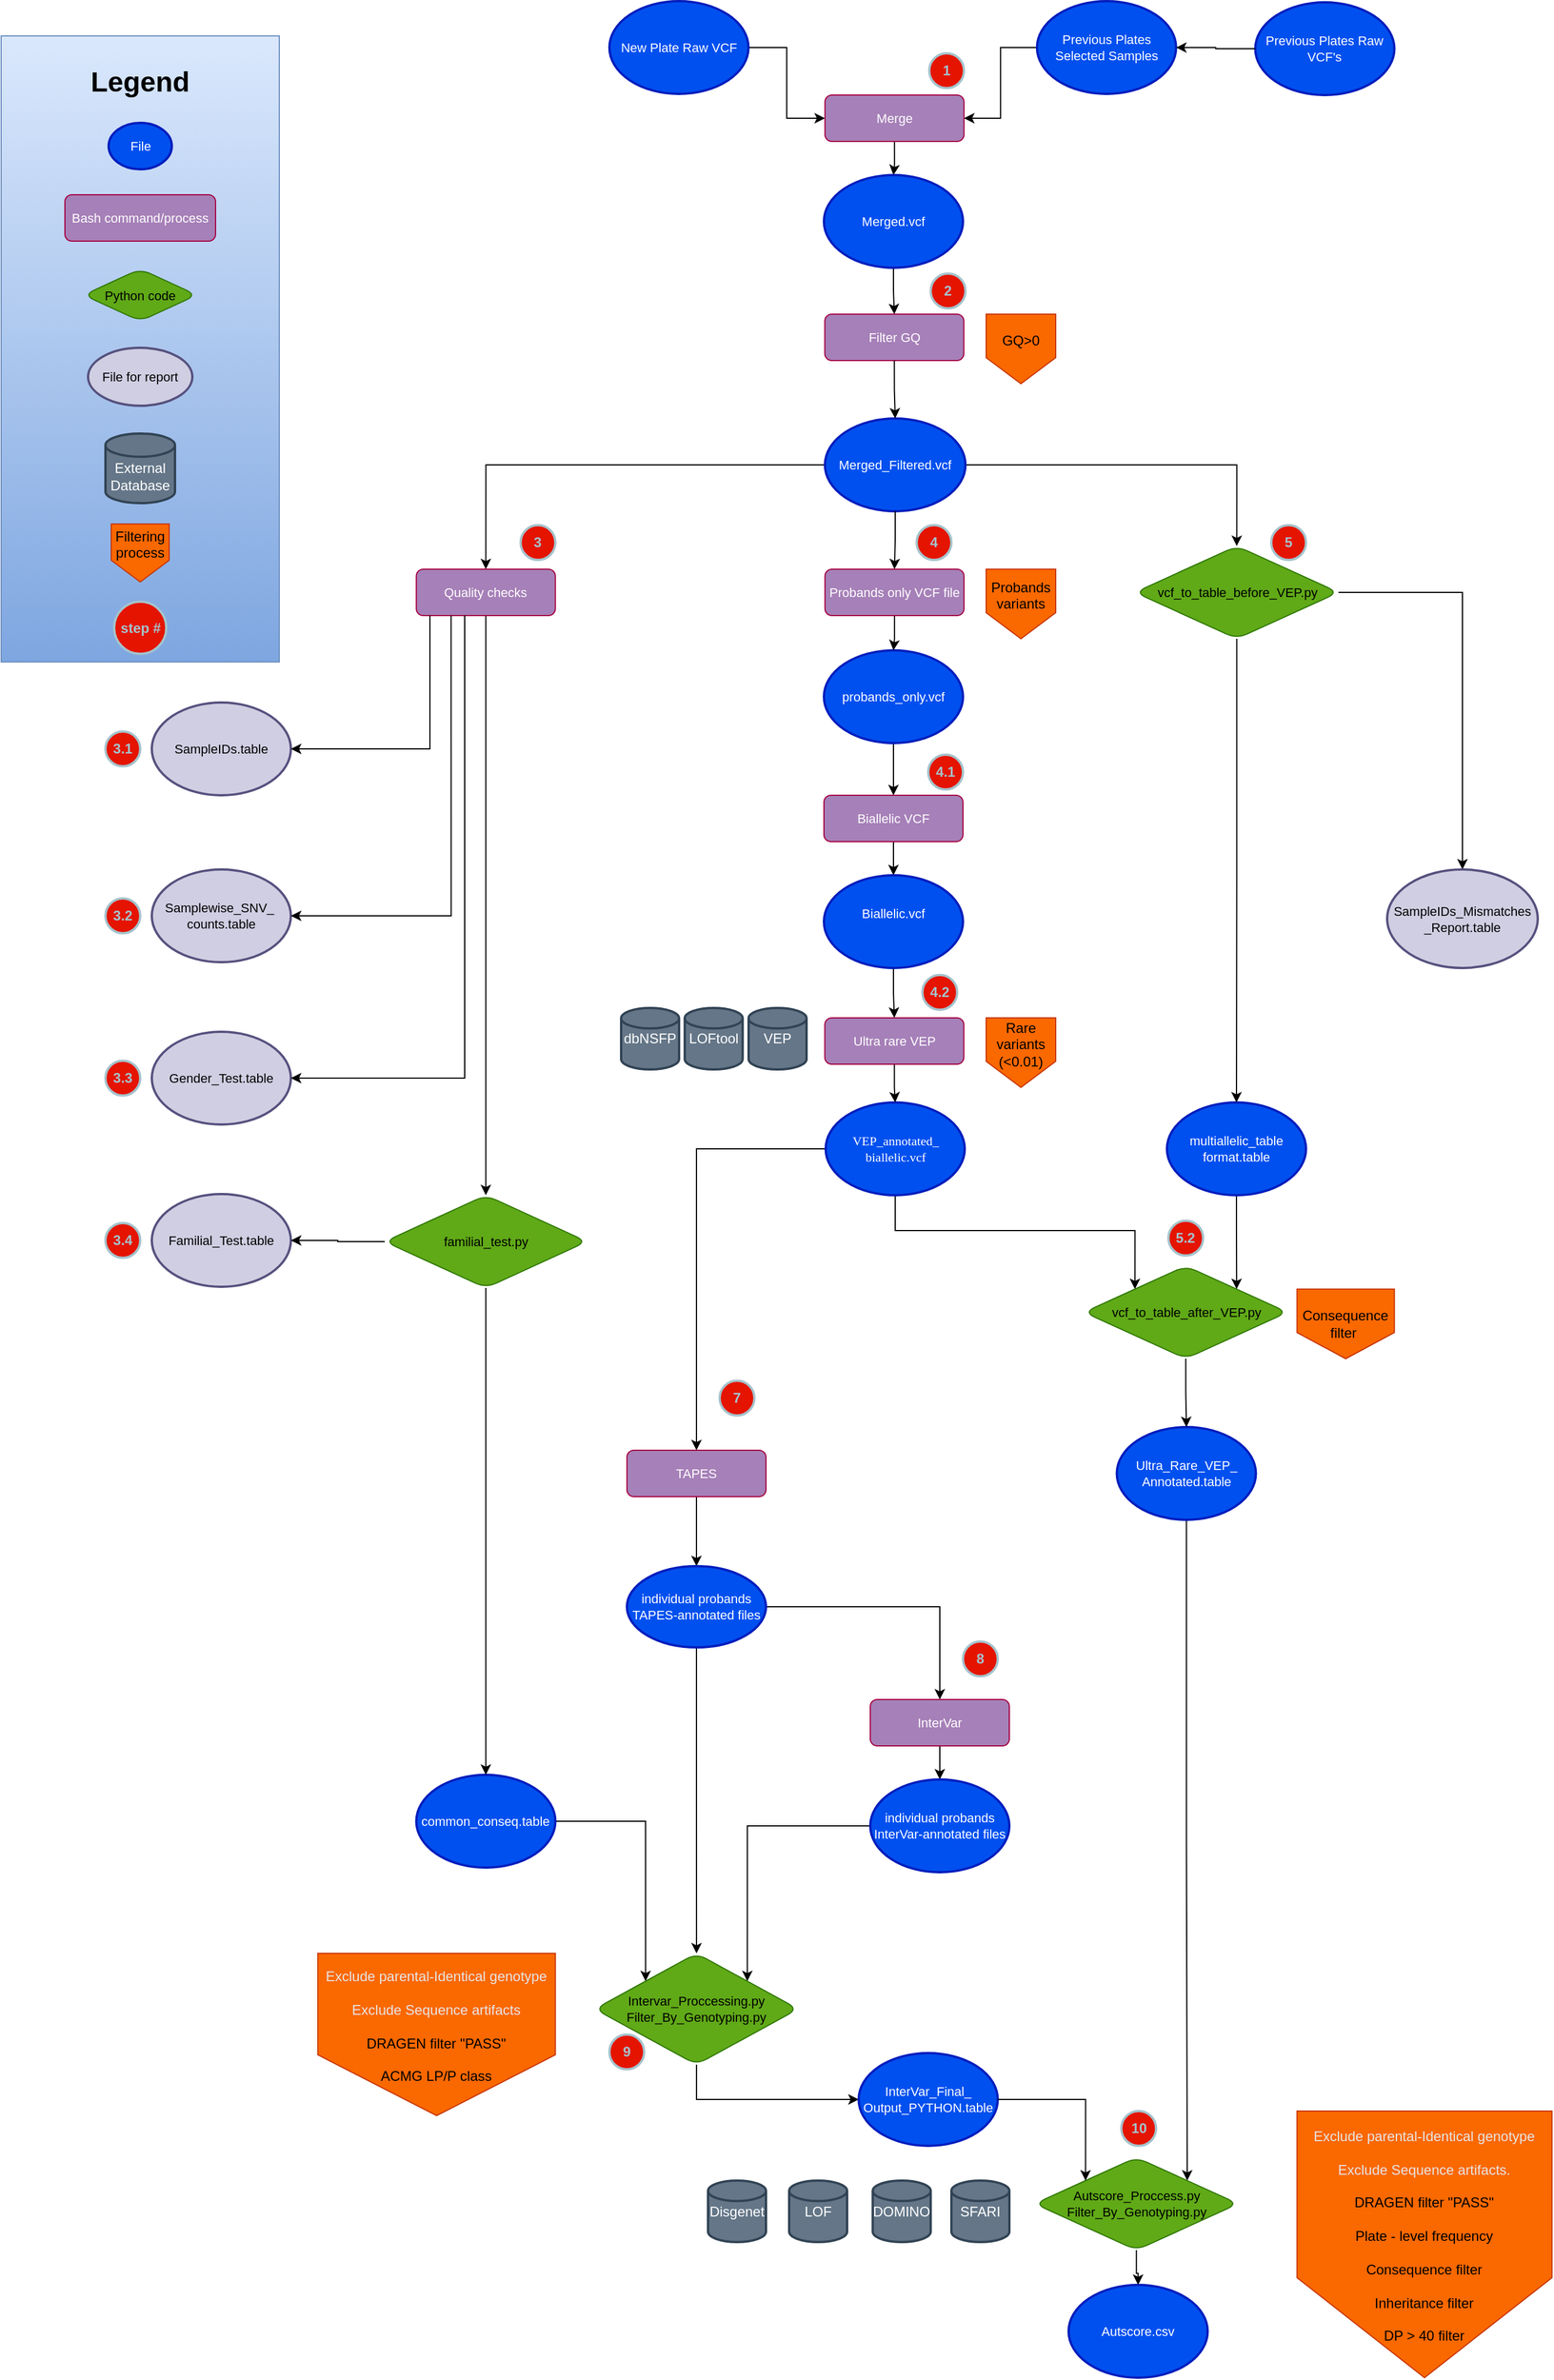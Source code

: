 <mxfile version="24.8.4">
  <diagram id="C5RBs43oDa-KdzZeNtuy" name="Page-1">
    <mxGraphModel dx="1687" dy="3216" grid="1" gridSize="10" guides="1" tooltips="1" connect="1" arrows="1" fold="1" page="1" pageScale="1" pageWidth="827" pageHeight="1169" math="0" shadow="0">
      <root>
        <mxCell id="WIyWlLk6GJQsqaUBKTNV-0" />
        <mxCell id="WIyWlLk6GJQsqaUBKTNV-1" parent="WIyWlLk6GJQsqaUBKTNV-0" />
        <mxCell id="WIyWlLk6GJQsqaUBKTNV-4" value="Yes" style="rounded=0;html=1;jettySize=auto;orthogonalLoop=1;fontSize=11;endArrow=block;endFill=0;endSize=8;strokeWidth=1;shadow=0;labelBackgroundColor=none;edgeStyle=orthogonalEdgeStyle;" parent="WIyWlLk6GJQsqaUBKTNV-1" edge="1">
          <mxGeometry y="20" relative="1" as="geometry">
            <mxPoint as="offset" />
            <mxPoint x="150" y="290" as="targetPoint" />
          </mxGeometry>
        </mxCell>
        <mxCell id="uwqtbSZyK-Xc3kBq9y_a-36" style="edgeStyle=orthogonalEdgeStyle;rounded=0;orthogonalLoop=1;jettySize=auto;html=1;exitX=0.5;exitY=1;exitDx=0;exitDy=0;" parent="WIyWlLk6GJQsqaUBKTNV-1" source="WIyWlLk6GJQsqaUBKTNV-7" target="uwqtbSZyK-Xc3kBq9y_a-23" edge="1">
          <mxGeometry relative="1" as="geometry" />
        </mxCell>
        <mxCell id="WIyWlLk6GJQsqaUBKTNV-7" value="Merge" style="rounded=1;whiteSpace=wrap;html=1;fontSize=11;glass=0;strokeWidth=1;shadow=0;labelBackgroundColor=none;labelBorderColor=none;fillColor=#A680B8;fontColor=#ffffff;strokeColor=#A50040;" parent="WIyWlLk6GJQsqaUBKTNV-1" vertex="1">
          <mxGeometry x="850.88" y="-2189" width="120" height="40" as="geometry" />
        </mxCell>
        <mxCell id="WIyWlLk6GJQsqaUBKTNV-9" value="Yes" style="edgeStyle=orthogonalEdgeStyle;rounded=0;html=1;jettySize=auto;orthogonalLoop=1;fontSize=11;endArrow=block;endFill=0;endSize=8;strokeWidth=1;shadow=0;labelBackgroundColor=none;" parent="WIyWlLk6GJQsqaUBKTNV-1" edge="1">
          <mxGeometry y="10" relative="1" as="geometry">
            <mxPoint as="offset" />
            <mxPoint x="80" y="360" as="targetPoint" />
            <Array as="points">
              <mxPoint x="150" y="390" />
              <mxPoint x="80" y="390" />
            </Array>
          </mxGeometry>
        </mxCell>
        <mxCell id="uwqtbSZyK-Xc3kBq9y_a-123" style="edgeStyle=orthogonalEdgeStyle;rounded=0;orthogonalLoop=1;jettySize=auto;html=1;exitX=0.5;exitY=1;exitDx=0;exitDy=0;exitPerimeter=0;entryX=0;entryY=0;entryDx=0;entryDy=0;" parent="WIyWlLk6GJQsqaUBKTNV-1" source="uwqtbSZyK-Xc3kBq9y_a-12" target="uwqtbSZyK-Xc3kBq9y_a-79" edge="1">
          <mxGeometry relative="1" as="geometry" />
        </mxCell>
        <mxCell id="uwqtbSZyK-Xc3kBq9y_a-147" style="edgeStyle=orthogonalEdgeStyle;rounded=0;orthogonalLoop=1;jettySize=auto;html=1;exitX=0;exitY=0.5;exitDx=0;exitDy=0;exitPerimeter=0;" parent="WIyWlLk6GJQsqaUBKTNV-1" source="uwqtbSZyK-Xc3kBq9y_a-12" target="uwqtbSZyK-Xc3kBq9y_a-146" edge="1">
          <mxGeometry relative="1" as="geometry" />
        </mxCell>
        <mxCell id="uwqtbSZyK-Xc3kBq9y_a-12" value="&lt;span style=&quot;font-family: Aptos; white-space-collapse: preserve;&quot;&gt;&lt;font style=&quot;font-size: 11px;&quot;&gt;VEP_annotated_&lt;/font&gt;&lt;/span&gt;&lt;div&gt;&lt;span style=&quot;font-family: Aptos; white-space-collapse: preserve; background-color: initial;&quot;&gt;biallelic.vcf&lt;/span&gt;&lt;/div&gt;" style="strokeWidth=2;html=1;shape=mxgraph.flowchart.start_1;whiteSpace=wrap;fillColor=#0050ef;strokeColor=#001DBC;fillStyle=solid;fontColor=#ffffff;fontSize=11;" parent="WIyWlLk6GJQsqaUBKTNV-1" vertex="1">
          <mxGeometry x="851.51" y="-1320" width="120" height="80" as="geometry" />
        </mxCell>
        <mxCell id="uwqtbSZyK-Xc3kBq9y_a-210" style="edgeStyle=orthogonalEdgeStyle;rounded=0;orthogonalLoop=1;jettySize=auto;html=1;entryX=1;entryY=0;entryDx=0;entryDy=0;" parent="WIyWlLk6GJQsqaUBKTNV-1" source="uwqtbSZyK-Xc3kBq9y_a-15" target="uwqtbSZyK-Xc3kBq9y_a-184" edge="1">
          <mxGeometry relative="1" as="geometry" />
        </mxCell>
        <mxCell id="uwqtbSZyK-Xc3kBq9y_a-15" value="Ultra_Rare_VEP_&lt;div&gt;Annotated.table&lt;/div&gt;" style="strokeWidth=2;html=1;shape=mxgraph.flowchart.start_1;whiteSpace=wrap;fillColor=#0050ef;strokeColor=#001DBC;fillStyle=solid;fontColor=#ffffff;fontSize=11;" parent="WIyWlLk6GJQsqaUBKTNV-1" vertex="1">
          <mxGeometry x="1102.75" y="-1040" width="120" height="80" as="geometry" />
        </mxCell>
        <mxCell id="uwqtbSZyK-Xc3kBq9y_a-121" style="edgeStyle=orthogonalEdgeStyle;rounded=0;orthogonalLoop=1;jettySize=auto;html=1;entryX=1;entryY=0;entryDx=0;entryDy=0;" parent="WIyWlLk6GJQsqaUBKTNV-1" source="uwqtbSZyK-Xc3kBq9y_a-16" target="uwqtbSZyK-Xc3kBq9y_a-79" edge="1">
          <mxGeometry relative="1" as="geometry" />
        </mxCell>
        <mxCell id="uwqtbSZyK-Xc3kBq9y_a-16" value="&lt;span data-lucid-content=&quot;{&amp;quot;t&amp;quot;:&amp;quot;multiallelic table format.table&amp;quot;,&amp;quot;m&amp;quot;:[{&amp;quot;s&amp;quot;:0,&amp;quot;n&amp;quot;:&amp;quot;a&amp;quot;,&amp;quot;v&amp;quot;:&amp;quot;center&amp;quot;},{&amp;quot;s&amp;quot;:15,&amp;quot;n&amp;quot;:&amp;quot;c&amp;quot;,&amp;quot;v&amp;quot;:&amp;quot;000000&amp;quot;,&amp;quot;e&amp;quot;:31},{&amp;quot;s&amp;quot;:0,&amp;quot;n&amp;quot;:&amp;quot;s&amp;quot;,&amp;quot;v&amp;quot;:24.667,&amp;quot;e&amp;quot;:31},{&amp;quot;s&amp;quot;:0,&amp;quot;n&amp;quot;:&amp;quot;fc&amp;quot;,&amp;quot;v&amp;quot;:&amp;quot;Regular&amp;quot;,&amp;quot;e&amp;quot;:31},{&amp;quot;s&amp;quot;:0,&amp;quot;n&amp;quot;:&amp;quot;fid&amp;quot;,&amp;quot;v&amp;quot;:2,&amp;quot;e&amp;quot;:31},{&amp;quot;s&amp;quot;:19,&amp;quot;n&amp;quot;:&amp;quot;lk&amp;quot;,&amp;quot;v&amp;quot;:[{&amp;quot;tp&amp;quot;:&amp;quot;ext&amp;quot;,&amp;quot;url&amp;quot;:&amp;quot;http://format.tzble&amp;quot;}],&amp;quot;e&amp;quot;:31}]}&quot; data-lucid-type=&quot;application/vnd.lucid.text&quot;&gt;&lt;span style=&quot;&quot;&gt;multiallelic_table &lt;/span&gt;&lt;span style=&quot;&quot;&gt;format.table&lt;/span&gt;&lt;/span&gt;" style="strokeWidth=2;html=1;shape=mxgraph.flowchart.start_1;whiteSpace=wrap;fillColor=#0050ef;strokeColor=#001DBC;fillStyle=solid;fontColor=#ffffff;fontSize=11;" parent="WIyWlLk6GJQsqaUBKTNV-1" vertex="1">
          <mxGeometry x="1146" y="-1320" width="120" height="80" as="geometry" />
        </mxCell>
        <mxCell id="uwqtbSZyK-Xc3kBq9y_a-133" value="" style="edgeStyle=orthogonalEdgeStyle;rounded=0;orthogonalLoop=1;jettySize=auto;html=1;" parent="WIyWlLk6GJQsqaUBKTNV-1" source="uwqtbSZyK-Xc3kBq9y_a-17" target="uwqtbSZyK-Xc3kBq9y_a-132" edge="1">
          <mxGeometry relative="1" as="geometry" />
        </mxCell>
        <mxCell id="uwqtbSZyK-Xc3kBq9y_a-17" value="&lt;span data-lucid-type=&quot;application/vnd.lucid.text&quot; data-lucid-content=&quot;{&amp;quot;t&amp;quot;:&amp;quot;Previous Plates Raw VCF&#39;s&amp;quot;,&amp;quot;m&amp;quot;:[{&amp;quot;s&amp;quot;:0,&amp;quot;n&amp;quot;:&amp;quot;fc&amp;quot;,&amp;quot;v&amp;quot;:&amp;quot;Regular&amp;quot;,&amp;quot;e&amp;quot;:25},{&amp;quot;s&amp;quot;:0,&amp;quot;n&amp;quot;:&amp;quot;fid&amp;quot;,&amp;quot;v&amp;quot;:2,&amp;quot;e&amp;quot;:25},{&amp;quot;s&amp;quot;:0,&amp;quot;n&amp;quot;:&amp;quot;s&amp;quot;,&amp;quot;v&amp;quot;:24.667,&amp;quot;e&amp;quot;:25}]}&quot; style=&quot;font-size: 11px;&quot;&gt;&lt;span style=&quot;font-size: 11px;&quot;&gt;probands_only.vcf&lt;/span&gt;&lt;/span&gt;" style="strokeWidth=2;html=1;shape=mxgraph.flowchart.start_1;whiteSpace=wrap;fillColor=#0050ef;strokeColor=#001DBC;fillStyle=solid;fontColor=#ffffff;fontSize=11;" parent="WIyWlLk6GJQsqaUBKTNV-1" vertex="1">
          <mxGeometry x="850" y="-1710" width="120" height="80" as="geometry" />
        </mxCell>
        <mxCell id="uwqtbSZyK-Xc3kBq9y_a-166" style="edgeStyle=orthogonalEdgeStyle;rounded=0;orthogonalLoop=1;jettySize=auto;html=1;entryX=0;entryY=0;entryDx=0;entryDy=0;" parent="WIyWlLk6GJQsqaUBKTNV-1" source="uwqtbSZyK-Xc3kBq9y_a-18" target="uwqtbSZyK-Xc3kBq9y_a-154" edge="1">
          <mxGeometry relative="1" as="geometry" />
        </mxCell>
        <mxCell id="uwqtbSZyK-Xc3kBq9y_a-18" value="&lt;span data-lucid-type=&quot;application/vnd.lucid.text&quot; data-lucid-content=&quot;{&amp;quot;t&amp;quot;:&amp;quot;common_conseq.table&amp;quot;,&amp;quot;m&amp;quot;:[{&amp;quot;s&amp;quot;:0,&amp;quot;n&amp;quot;:&amp;quot;a&amp;quot;,&amp;quot;v&amp;quot;:&amp;quot;center&amp;quot;},{&amp;quot;s&amp;quot;:0,&amp;quot;n&amp;quot;:&amp;quot;fsp&amp;quot;,&amp;quot;v&amp;quot;:&amp;quot;ss_presetShapeStyle1_textStyle&amp;quot;,&amp;quot;e&amp;quot;:19},{&amp;quot;s&amp;quot;:0,&amp;quot;n&amp;quot;:&amp;quot;fsp2&amp;quot;,&amp;quot;v&amp;quot;:&amp;quot;ss_presetShapeStyle1_textStyle&amp;quot;,&amp;quot;e&amp;quot;:19},{&amp;quot;s&amp;quot;:0,&amp;quot;n&amp;quot;:&amp;quot;c&amp;quot;,&amp;quot;v&amp;quot;:&amp;quot;#000000ff&amp;quot;,&amp;quot;e&amp;quot;:19},{&amp;quot;s&amp;quot;:0,&amp;quot;n&amp;quot;:&amp;quot;s&amp;quot;,&amp;quot;v&amp;quot;:24.444,&amp;quot;e&amp;quot;:19}]}&quot;&gt;&lt;span style=&quot;&quot;&gt;common_conseq.table&lt;/span&gt;&lt;/span&gt;" style="strokeWidth=2;html=1;shape=mxgraph.flowchart.start_1;whiteSpace=wrap;fillColor=#0050ef;strokeColor=#001DBC;fillStyle=solid;fontColor=#FFFFFF;fontSize=11;" parent="WIyWlLk6GJQsqaUBKTNV-1" vertex="1">
          <mxGeometry x="498.25" y="-740" width="120" height="80" as="geometry" />
        </mxCell>
        <mxCell id="uwqtbSZyK-Xc3kBq9y_a-19" value="&lt;span data-lucid-content=&quot;{&amp;quot;t&amp;quot;:&amp;quot;Familial_Test.table&amp;quot;,&amp;quot;m&amp;quot;:[{&amp;quot;s&amp;quot;:0,&amp;quot;n&amp;quot;:&amp;quot;fc&amp;quot;,&amp;quot;v&amp;quot;:&amp;quot;Regular&amp;quot;,&amp;quot;e&amp;quot;:19},{&amp;quot;s&amp;quot;:0,&amp;quot;n&amp;quot;:&amp;quot;fid&amp;quot;,&amp;quot;v&amp;quot;:2,&amp;quot;e&amp;quot;:19},{&amp;quot;s&amp;quot;:0,&amp;quot;n&amp;quot;:&amp;quot;s&amp;quot;,&amp;quot;v&amp;quot;:24.667,&amp;quot;e&amp;quot;:19},{&amp;quot;s&amp;quot;:9,&amp;quot;n&amp;quot;:&amp;quot;lk&amp;quot;,&amp;quot;v&amp;quot;:[{&amp;quot;tp&amp;quot;:&amp;quot;ext&amp;quot;,&amp;quot;url&amp;quot;:&amp;quot;http://Test.table&amp;quot;}],&amp;quot;e&amp;quot;:19}]}&quot; data-lucid-type=&quot;application/vnd.lucid.text&quot;&gt;&lt;span style=&quot;&quot;&gt;Familial_&lt;/span&gt;&lt;span style=&quot;&quot;&gt;Test.table&lt;/span&gt;&lt;/span&gt;" style="strokeWidth=2;html=1;shape=mxgraph.flowchart.start_1;whiteSpace=wrap;fillColor=#d0cee2;fillStyle=solid;fontSize=11;strokeColor=#56517e;" parent="WIyWlLk6GJQsqaUBKTNV-1" vertex="1">
          <mxGeometry x="270" y="-1241" width="120" height="80" as="geometry" />
        </mxCell>
        <mxCell id="uwqtbSZyK-Xc3kBq9y_a-20" value="&lt;span data-lucid-content=&quot;{&amp;quot;t&amp;quot;:&amp;quot;Gender_Test.table&amp;quot;,&amp;quot;m&amp;quot;:[{&amp;quot;s&amp;quot;:0,&amp;quot;n&amp;quot;:&amp;quot;fc&amp;quot;,&amp;quot;v&amp;quot;:&amp;quot;Regular&amp;quot;,&amp;quot;e&amp;quot;:17},{&amp;quot;s&amp;quot;:0,&amp;quot;n&amp;quot;:&amp;quot;fid&amp;quot;,&amp;quot;v&amp;quot;:2,&amp;quot;e&amp;quot;:17},{&amp;quot;s&amp;quot;:0,&amp;quot;n&amp;quot;:&amp;quot;s&amp;quot;,&amp;quot;v&amp;quot;:24.667,&amp;quot;e&amp;quot;:17},{&amp;quot;s&amp;quot;:7,&amp;quot;n&amp;quot;:&amp;quot;lk&amp;quot;,&amp;quot;v&amp;quot;:[{&amp;quot;tp&amp;quot;:&amp;quot;ext&amp;quot;,&amp;quot;url&amp;quot;:&amp;quot;http://Test.table&amp;quot;}],&amp;quot;e&amp;quot;:17}]}&quot; data-lucid-type=&quot;application/vnd.lucid.text&quot;&gt;&lt;span style=&quot;&quot;&gt;Gender_&lt;/span&gt;&lt;span style=&quot;&quot;&gt;Test.table&lt;/span&gt;&lt;/span&gt;" style="strokeWidth=2;html=1;shape=mxgraph.flowchart.start_1;whiteSpace=wrap;fillColor=#d0cee2;fillStyle=solid;fontSize=11;strokeColor=#56517e;" parent="WIyWlLk6GJQsqaUBKTNV-1" vertex="1">
          <mxGeometry x="270" y="-1381" width="120" height="80" as="geometry" />
        </mxCell>
        <mxCell id="uwqtbSZyK-Xc3kBq9y_a-21" value="&lt;span data-lucid-content=&quot;{&amp;quot;t&amp;quot;:&amp;quot;Samplewise_SNV_ counts.table&amp;quot;,&amp;quot;m&amp;quot;:[{&amp;quot;s&amp;quot;:0,&amp;quot;n&amp;quot;:&amp;quot;fc&amp;quot;,&amp;quot;v&amp;quot;:&amp;quot;Regular&amp;quot;,&amp;quot;e&amp;quot;:28},{&amp;quot;s&amp;quot;:0,&amp;quot;n&amp;quot;:&amp;quot;fid&amp;quot;,&amp;quot;v&amp;quot;:2,&amp;quot;e&amp;quot;:28},{&amp;quot;s&amp;quot;:0,&amp;quot;n&amp;quot;:&amp;quot;s&amp;quot;,&amp;quot;v&amp;quot;:24.667,&amp;quot;e&amp;quot;:28}]}&quot; data-lucid-type=&quot;application/vnd.lucid.text&quot;&gt;&lt;span style=&quot;&quot;&gt;Samplewise_SNV_ counts.table&lt;/span&gt;&lt;/span&gt;" style="strokeWidth=2;html=1;shape=mxgraph.flowchart.start_1;whiteSpace=wrap;fillColor=#d0cee2;fillStyle=solid;fontSize=11;strokeColor=#56517e;" parent="WIyWlLk6GJQsqaUBKTNV-1" vertex="1">
          <mxGeometry x="270" y="-1521" width="120" height="80" as="geometry" />
        </mxCell>
        <mxCell id="uwqtbSZyK-Xc3kBq9y_a-22" value="&lt;span data-lucid-content=&quot;{&amp;quot;t&amp;quot;:&amp;quot;SampleIDs.table&amp;quot;,&amp;quot;m&amp;quot;:[{&amp;quot;s&amp;quot;:0,&amp;quot;n&amp;quot;:&amp;quot;fc&amp;quot;,&amp;quot;v&amp;quot;:&amp;quot;Regular&amp;quot;,&amp;quot;e&amp;quot;:15},{&amp;quot;s&amp;quot;:0,&amp;quot;n&amp;quot;:&amp;quot;fid&amp;quot;,&amp;quot;v&amp;quot;:2,&amp;quot;e&amp;quot;:15},{&amp;quot;s&amp;quot;:0,&amp;quot;n&amp;quot;:&amp;quot;s&amp;quot;,&amp;quot;v&amp;quot;:24.667,&amp;quot;e&amp;quot;:15},{&amp;quot;s&amp;quot;:0,&amp;quot;n&amp;quot;:&amp;quot;lk&amp;quot;,&amp;quot;v&amp;quot;:[{&amp;quot;tp&amp;quot;:&amp;quot;ext&amp;quot;,&amp;quot;url&amp;quot;:&amp;quot;http://SampleIDs.table&amp;quot;}],&amp;quot;e&amp;quot;:15}]}&quot; data-lucid-type=&quot;application/vnd.lucid.text&quot;&gt;&lt;span style=&quot;&quot;&gt;SampleIDs.table&lt;/span&gt;&lt;/span&gt;" style="strokeWidth=2;html=1;shape=mxgraph.flowchart.start_1;whiteSpace=wrap;fillColor=#d0cee2;fillStyle=solid;fontSize=11;strokeColor=#56517e;" parent="WIyWlLk6GJQsqaUBKTNV-1" vertex="1">
          <mxGeometry x="270" y="-1665" width="120" height="80" as="geometry" />
        </mxCell>
        <mxCell id="uwqtbSZyK-Xc3kBq9y_a-38" style="edgeStyle=orthogonalEdgeStyle;rounded=0;orthogonalLoop=1;jettySize=auto;html=1;exitX=0.5;exitY=1;exitDx=0;exitDy=0;exitPerimeter=0;entryX=0.5;entryY=0;entryDx=0;entryDy=0;" parent="WIyWlLk6GJQsqaUBKTNV-1" source="uwqtbSZyK-Xc3kBq9y_a-23" target="uwqtbSZyK-Xc3kBq9y_a-37" edge="1">
          <mxGeometry relative="1" as="geometry" />
        </mxCell>
        <mxCell id="uwqtbSZyK-Xc3kBq9y_a-23" value="&lt;span data-lucid-content=&quot;{&amp;quot;t&amp;quot;:&amp;quot;Merged.vcf&amp;quot;,&amp;quot;m&amp;quot;:[{&amp;quot;s&amp;quot;:0,&amp;quot;n&amp;quot;:&amp;quot;fc&amp;quot;,&amp;quot;v&amp;quot;:&amp;quot;Regular&amp;quot;,&amp;quot;e&amp;quot;:10},{&amp;quot;s&amp;quot;:0,&amp;quot;n&amp;quot;:&amp;quot;fid&amp;quot;,&amp;quot;v&amp;quot;:2,&amp;quot;e&amp;quot;:10},{&amp;quot;s&amp;quot;:0,&amp;quot;n&amp;quot;:&amp;quot;s&amp;quot;,&amp;quot;v&amp;quot;:24.667,&amp;quot;e&amp;quot;:10}]}&quot; data-lucid-type=&quot;application/vnd.lucid.text&quot;&gt;&lt;span style=&quot;&quot;&gt;Merged.vcf&lt;/span&gt;&lt;/span&gt;" style="strokeWidth=2;html=1;shape=mxgraph.flowchart.start_1;whiteSpace=wrap;fillColor=#0050ef;strokeColor=#001DBC;fillStyle=solid;fontColor=#ffffff;fontSize=11;" parent="WIyWlLk6GJQsqaUBKTNV-1" vertex="1">
          <mxGeometry x="850" y="-2120" width="120" height="80" as="geometry" />
        </mxCell>
        <mxCell id="uwqtbSZyK-Xc3kBq9y_a-34" style="edgeStyle=orthogonalEdgeStyle;rounded=0;orthogonalLoop=1;jettySize=auto;html=1;exitX=1;exitY=0.5;exitDx=0;exitDy=0;exitPerimeter=0;entryX=0;entryY=0.5;entryDx=0;entryDy=0;" parent="WIyWlLk6GJQsqaUBKTNV-1" source="uwqtbSZyK-Xc3kBq9y_a-24" target="WIyWlLk6GJQsqaUBKTNV-7" edge="1">
          <mxGeometry relative="1" as="geometry" />
        </mxCell>
        <mxCell id="uwqtbSZyK-Xc3kBq9y_a-24" value="&lt;span data-lucid-type=&quot;application/vnd.lucid.text&quot; data-lucid-content=&quot;{&amp;quot;t&amp;quot;:&amp;quot;Previous Plates Raw VCF&#39;s&amp;quot;,&amp;quot;m&amp;quot;:[{&amp;quot;s&amp;quot;:0,&amp;quot;n&amp;quot;:&amp;quot;fc&amp;quot;,&amp;quot;v&amp;quot;:&amp;quot;Regular&amp;quot;,&amp;quot;e&amp;quot;:25},{&amp;quot;s&amp;quot;:0,&amp;quot;n&amp;quot;:&amp;quot;fid&amp;quot;,&amp;quot;v&amp;quot;:2,&amp;quot;e&amp;quot;:25},{&amp;quot;s&amp;quot;:0,&amp;quot;n&amp;quot;:&amp;quot;s&amp;quot;,&amp;quot;v&amp;quot;:24.667,&amp;quot;e&amp;quot;:25}]}&quot; style=&quot;font-size: 11px;&quot;&gt;&lt;span style=&quot;font-size: 11px;&quot;&gt;New Plate Raw VCF&lt;/span&gt;&lt;/span&gt;" style="strokeWidth=2;html=1;shape=mxgraph.flowchart.start_1;whiteSpace=wrap;fillColor=#0050ef;strokeColor=#001DBC;fillStyle=solid;fontColor=#ffffff;fontSize=11;" parent="WIyWlLk6GJQsqaUBKTNV-1" vertex="1">
          <mxGeometry x="664.88" y="-2270" width="120" height="80" as="geometry" />
        </mxCell>
        <mxCell id="uwqtbSZyK-Xc3kBq9y_a-35" style="edgeStyle=orthogonalEdgeStyle;rounded=0;orthogonalLoop=1;jettySize=auto;html=1;exitX=0;exitY=0.5;exitDx=0;exitDy=0;exitPerimeter=0;entryX=1;entryY=0.5;entryDx=0;entryDy=0;" parent="WIyWlLk6GJQsqaUBKTNV-1" source="uwqtbSZyK-Xc3kBq9y_a-25" target="WIyWlLk6GJQsqaUBKTNV-7" edge="1">
          <mxGeometry relative="1" as="geometry" />
        </mxCell>
        <mxCell id="uwqtbSZyK-Xc3kBq9y_a-25" value="&lt;span data-lucid-content=&quot;{&amp;quot;t&amp;quot;:&amp;quot;Previous Plates Selected Samples&amp;quot;,&amp;quot;m&amp;quot;:[{&amp;quot;s&amp;quot;:0,&amp;quot;n&amp;quot;:&amp;quot;fc&amp;quot;,&amp;quot;v&amp;quot;:&amp;quot;Regular&amp;quot;,&amp;quot;e&amp;quot;:32},{&amp;quot;s&amp;quot;:0,&amp;quot;n&amp;quot;:&amp;quot;fid&amp;quot;,&amp;quot;v&amp;quot;:2,&amp;quot;e&amp;quot;:32},{&amp;quot;s&amp;quot;:0,&amp;quot;n&amp;quot;:&amp;quot;s&amp;quot;,&amp;quot;v&amp;quot;:24.667,&amp;quot;e&amp;quot;:32}]}&quot; data-lucid-type=&quot;application/vnd.lucid.text&quot;&gt;&lt;font style=&quot;font-size: 11px;&quot;&gt;Previous Plates Selected Samples&lt;/font&gt;&lt;/span&gt;" style="strokeWidth=2;html=1;shape=mxgraph.flowchart.start_1;whiteSpace=wrap;fillColor=#0050ef;strokeColor=#001DBC;fillStyle=solid;fontColor=#ffffff;fontSize=11;" parent="WIyWlLk6GJQsqaUBKTNV-1" vertex="1">
          <mxGeometry x="1033.88" y="-2270" width="120" height="80" as="geometry" />
        </mxCell>
        <mxCell id="uwqtbSZyK-Xc3kBq9y_a-26" value="&lt;span data-lucid-type=&quot;application/vnd.lucid.text&quot; data-lucid-content=&quot;{&amp;quot;t&amp;quot;:&amp;quot;Previous Plates Raw VCF&#39;s&amp;quot;,&amp;quot;m&amp;quot;:[{&amp;quot;s&amp;quot;:0,&amp;quot;n&amp;quot;:&amp;quot;fc&amp;quot;,&amp;quot;v&amp;quot;:&amp;quot;Regular&amp;quot;,&amp;quot;e&amp;quot;:25},{&amp;quot;s&amp;quot;:0,&amp;quot;n&amp;quot;:&amp;quot;fid&amp;quot;,&amp;quot;v&amp;quot;:2,&amp;quot;e&amp;quot;:25},{&amp;quot;s&amp;quot;:0,&amp;quot;n&amp;quot;:&amp;quot;s&amp;quot;,&amp;quot;v&amp;quot;:24.667,&amp;quot;e&amp;quot;:25}]}&quot; style=&quot;font-size: 11px;&quot;&gt;&lt;span style=&quot;font-size: 11px;&quot;&gt;Previous Plates Raw VCF&#39;s&lt;/span&gt;&lt;/span&gt;" style="strokeWidth=2;html=1;shape=mxgraph.flowchart.start_1;whiteSpace=wrap;fillColor=#0050ef;strokeColor=#001DBC;fillStyle=solid;fontColor=#ffffff;fontSize=11;" parent="WIyWlLk6GJQsqaUBKTNV-1" vertex="1">
          <mxGeometry x="1222.25" y="-2269" width="120" height="80" as="geometry" />
        </mxCell>
        <mxCell id="uwqtbSZyK-Xc3kBq9y_a-37" value="Filter GQ" style="rounded=1;whiteSpace=wrap;html=1;fontSize=11;glass=0;strokeWidth=1;shadow=0;labelBackgroundColor=none;labelBorderColor=none;fillColor=#A680B8;fontColor=#ffffff;strokeColor=#A50040;" parent="WIyWlLk6GJQsqaUBKTNV-1" vertex="1">
          <mxGeometry x="850.75" y="-2000" width="120" height="40" as="geometry" />
        </mxCell>
        <mxCell id="uwqtbSZyK-Xc3kBq9y_a-117" style="edgeStyle=orthogonalEdgeStyle;rounded=0;orthogonalLoop=1;jettySize=auto;html=1;entryX=0.5;entryY=0;entryDx=0;entryDy=0;" parent="WIyWlLk6GJQsqaUBKTNV-1" source="uwqtbSZyK-Xc3kBq9y_a-39" target="uwqtbSZyK-Xc3kBq9y_a-72" edge="1">
          <mxGeometry relative="1" as="geometry" />
        </mxCell>
        <mxCell id="uwqtbSZyK-Xc3kBq9y_a-161" style="edgeStyle=orthogonalEdgeStyle;rounded=0;orthogonalLoop=1;jettySize=auto;html=1;entryX=0.5;entryY=0;entryDx=0;entryDy=0;exitX=0;exitY=0.5;exitDx=0;exitDy=0;exitPerimeter=0;" parent="WIyWlLk6GJQsqaUBKTNV-1" source="uwqtbSZyK-Xc3kBq9y_a-39" target="uwqtbSZyK-Xc3kBq9y_a-43" edge="1">
          <mxGeometry relative="1" as="geometry">
            <mxPoint x="850" y="-1860" as="sourcePoint" />
          </mxGeometry>
        </mxCell>
        <mxCell id="uwqtbSZyK-Xc3kBq9y_a-39" value="&lt;span data-lucid-content=&quot;{&amp;quot;t&amp;quot;:&amp;quot;Merged.vcf&amp;quot;,&amp;quot;m&amp;quot;:[{&amp;quot;s&amp;quot;:0,&amp;quot;n&amp;quot;:&amp;quot;fc&amp;quot;,&amp;quot;v&amp;quot;:&amp;quot;Regular&amp;quot;,&amp;quot;e&amp;quot;:10},{&amp;quot;s&amp;quot;:0,&amp;quot;n&amp;quot;:&amp;quot;fid&amp;quot;,&amp;quot;v&amp;quot;:2,&amp;quot;e&amp;quot;:10},{&amp;quot;s&amp;quot;:0,&amp;quot;n&amp;quot;:&amp;quot;s&amp;quot;,&amp;quot;v&amp;quot;:24.667,&amp;quot;e&amp;quot;:10}]}&quot; data-lucid-type=&quot;application/vnd.lucid.text&quot;&gt;&lt;span style=&quot;&quot;&gt;Merged_Filtered.vcf&lt;/span&gt;&lt;/span&gt;" style="strokeWidth=2;html=1;shape=mxgraph.flowchart.start_1;whiteSpace=wrap;fillColor=#0050ef;strokeColor=#001DBC;fillStyle=solid;fontColor=#ffffff;fontSize=11;" parent="WIyWlLk6GJQsqaUBKTNV-1" vertex="1">
          <mxGeometry x="850.88" y="-1910" width="121.25" height="80" as="geometry" />
        </mxCell>
        <mxCell id="uwqtbSZyK-Xc3kBq9y_a-40" style="edgeStyle=orthogonalEdgeStyle;rounded=0;orthogonalLoop=1;jettySize=auto;html=1;exitX=0.5;exitY=1;exitDx=0;exitDy=0;entryX=0.5;entryY=0;entryDx=0;entryDy=0;entryPerimeter=0;" parent="WIyWlLk6GJQsqaUBKTNV-1" source="uwqtbSZyK-Xc3kBq9y_a-37" target="uwqtbSZyK-Xc3kBq9y_a-39" edge="1">
          <mxGeometry relative="1" as="geometry" />
        </mxCell>
        <mxCell id="uwqtbSZyK-Xc3kBq9y_a-135" value="" style="edgeStyle=orthogonalEdgeStyle;rounded=0;orthogonalLoop=1;jettySize=auto;html=1;" parent="WIyWlLk6GJQsqaUBKTNV-1" source="uwqtbSZyK-Xc3kBq9y_a-42" target="uwqtbSZyK-Xc3kBq9y_a-17" edge="1">
          <mxGeometry relative="1" as="geometry" />
        </mxCell>
        <mxCell id="uwqtbSZyK-Xc3kBq9y_a-42" value="&lt;span data-lucid-content=&quot;{&amp;quot;t&amp;quot;:&amp;quot;Probands only VCF file&amp;quot;,&amp;quot;m&amp;quot;:[{&amp;quot;s&amp;quot;:0,&amp;quot;n&amp;quot;:&amp;quot;s&amp;quot;,&amp;quot;v&amp;quot;:24.667,&amp;quot;e&amp;quot;:22},{&amp;quot;s&amp;quot;:0,&amp;quot;n&amp;quot;:&amp;quot;fc&amp;quot;,&amp;quot;v&amp;quot;:&amp;quot;Regular&amp;quot;,&amp;quot;e&amp;quot;:22},{&amp;quot;s&amp;quot;:0,&amp;quot;n&amp;quot;:&amp;quot;fid&amp;quot;,&amp;quot;v&amp;quot;:2,&amp;quot;e&amp;quot;:22}]}&quot; data-lucid-type=&quot;application/vnd.lucid.text&quot;&gt;&lt;span style=&quot;&quot;&gt;Probands only VCF file&lt;/span&gt;&lt;/span&gt;" style="rounded=1;whiteSpace=wrap;html=1;fontSize=11;glass=0;strokeWidth=1;shadow=0;labelBackgroundColor=none;labelBorderColor=none;fillColor=#A680B8;fontColor=#ffffff;strokeColor=#A50040;" parent="WIyWlLk6GJQsqaUBKTNV-1" vertex="1">
          <mxGeometry x="850.88" y="-1780" width="120" height="40" as="geometry" />
        </mxCell>
        <mxCell id="uwqtbSZyK-Xc3kBq9y_a-52" value="" style="edgeStyle=orthogonalEdgeStyle;rounded=0;orthogonalLoop=1;jettySize=auto;html=1;entryX=0.5;entryY=0;entryDx=0;entryDy=0;" parent="WIyWlLk6GJQsqaUBKTNV-1" source="uwqtbSZyK-Xc3kBq9y_a-43" target="uwqtbSZyK-Xc3kBq9y_a-51" edge="1">
          <mxGeometry relative="1" as="geometry">
            <mxPoint x="558.25" y="-1624" as="targetPoint" />
          </mxGeometry>
        </mxCell>
        <mxCell id="uwqtbSZyK-Xc3kBq9y_a-43" value="&lt;span data-lucid-content=&quot;{&amp;quot;t&amp;quot;:&amp;quot;Quality checks&amp;quot;,&amp;quot;m&amp;quot;:[{&amp;quot;s&amp;quot;:0,&amp;quot;n&amp;quot;:&amp;quot;fc&amp;quot;,&amp;quot;v&amp;quot;:&amp;quot;Regular&amp;quot;,&amp;quot;e&amp;quot;:14},{&amp;quot;s&amp;quot;:0,&amp;quot;n&amp;quot;:&amp;quot;fid&amp;quot;,&amp;quot;v&amp;quot;:2,&amp;quot;e&amp;quot;:14},{&amp;quot;s&amp;quot;:0,&amp;quot;n&amp;quot;:&amp;quot;s&amp;quot;,&amp;quot;v&amp;quot;:24.667,&amp;quot;e&amp;quot;:14}]}&quot; data-lucid-type=&quot;application/vnd.lucid.text&quot;&gt;&lt;font style=&quot;font-size: 11px;&quot;&gt;Quality checks&lt;/font&gt;&lt;/span&gt;" style="rounded=1;whiteSpace=wrap;html=1;fontSize=11;glass=0;strokeWidth=1;shadow=0;labelBackgroundColor=none;labelBorderColor=none;fillColor=#A680B8;fontColor=#ffffff;strokeColor=#A50040;" parent="WIyWlLk6GJQsqaUBKTNV-1" vertex="1">
          <mxGeometry x="498.25" y="-1780" width="120" height="40" as="geometry" />
        </mxCell>
        <mxCell id="uwqtbSZyK-Xc3kBq9y_a-70" style="edgeStyle=orthogonalEdgeStyle;rounded=0;orthogonalLoop=1;jettySize=auto;html=1;exitX=0.5;exitY=1;exitDx=0;exitDy=0;entryX=0.5;entryY=0;entryDx=0;entryDy=0;entryPerimeter=0;" parent="WIyWlLk6GJQsqaUBKTNV-1" source="uwqtbSZyK-Xc3kBq9y_a-51" target="uwqtbSZyK-Xc3kBq9y_a-18" edge="1">
          <mxGeometry relative="1" as="geometry">
            <mxPoint x="558.25" y="-1544" as="sourcePoint" />
          </mxGeometry>
        </mxCell>
        <mxCell id="uwqtbSZyK-Xc3kBq9y_a-103" value="" style="edgeStyle=orthogonalEdgeStyle;rounded=0;orthogonalLoop=1;jettySize=auto;html=1;" parent="WIyWlLk6GJQsqaUBKTNV-1" source="uwqtbSZyK-Xc3kBq9y_a-72" target="uwqtbSZyK-Xc3kBq9y_a-16" edge="1">
          <mxGeometry relative="1" as="geometry" />
        </mxCell>
        <mxCell id="uwqtbSZyK-Xc3kBq9y_a-214" style="edgeStyle=orthogonalEdgeStyle;rounded=0;orthogonalLoop=1;jettySize=auto;html=1;" parent="WIyWlLk6GJQsqaUBKTNV-1" source="uwqtbSZyK-Xc3kBq9y_a-72" target="uwqtbSZyK-Xc3kBq9y_a-212" edge="1">
          <mxGeometry relative="1" as="geometry" />
        </mxCell>
        <UserObject label="&lt;span data-lucid-content=&quot;{&amp;quot;t&amp;quot;:&amp;quot;vcf_to_table_before_VEP.py&amp;quot;,&amp;quot;m&amp;quot;:[{&amp;quot;s&amp;quot;:0,&amp;quot;n&amp;quot;:&amp;quot;a&amp;quot;,&amp;quot;v&amp;quot;:&amp;quot;center&amp;quot;},{&amp;quot;s&amp;quot;:0,&amp;quot;n&amp;quot;:&amp;quot;s&amp;quot;,&amp;quot;v&amp;quot;:24.444,&amp;quot;e&amp;quot;:26},{&amp;quot;s&amp;quot;:0,&amp;quot;n&amp;quot;:&amp;quot;c&amp;quot;,&amp;quot;v&amp;quot;:&amp;quot;#000000ff&amp;quot;,&amp;quot;e&amp;quot;:26},{&amp;quot;s&amp;quot;:0,&amp;quot;n&amp;quot;:&amp;quot;fsp&amp;quot;,&amp;quot;v&amp;quot;:&amp;quot;ss_presetShapeStyle1_textStyle&amp;quot;,&amp;quot;e&amp;quot;:26},{&amp;quot;s&amp;quot;:0,&amp;quot;n&amp;quot;:&amp;quot;fsp2&amp;quot;,&amp;quot;v&amp;quot;:&amp;quot;ss_presetShapeStyle1_textStyle&amp;quot;,&amp;quot;e&amp;quot;:26}]}&quot; data-lucid-type=&quot;application/vnd.lucid.text&quot;&gt;&lt;span style=&quot;color: rgb(0, 0, 0);&quot;&gt;vcf_to_table_before_VEP.py&lt;/span&gt;&lt;/span&gt;" id="uwqtbSZyK-Xc3kBq9y_a-72">
          <mxCell style="rhombus;whiteSpace=wrap;html=1;fontSize=11;fillColor=#60a917;strokeColor=#2D7600;fontColor=#ffffff;rounded=1;glass=0;strokeWidth=1;shadow=0;labelBackgroundColor=none;labelBorderColor=none;" parent="WIyWlLk6GJQsqaUBKTNV-1" vertex="1">
            <mxGeometry x="1118.5" y="-1800" width="175.5" height="80" as="geometry" />
          </mxCell>
        </UserObject>
        <mxCell id="uwqtbSZyK-Xc3kBq9y_a-119" value="" style="edgeStyle=orthogonalEdgeStyle;rounded=0;orthogonalLoop=1;jettySize=auto;html=1;" parent="WIyWlLk6GJQsqaUBKTNV-1" source="uwqtbSZyK-Xc3kBq9y_a-77" target="uwqtbSZyK-Xc3kBq9y_a-12" edge="1">
          <mxGeometry relative="1" as="geometry" />
        </mxCell>
        <mxCell id="uwqtbSZyK-Xc3kBq9y_a-77" value="&lt;span data-lucid-content=&quot;{&amp;quot;t&amp;quot;:&amp;quot;Ultra rare VEP&amp;quot;,&amp;quot;m&amp;quot;:[{&amp;quot;s&amp;quot;:0,&amp;quot;n&amp;quot;:&amp;quot;s&amp;quot;,&amp;quot;v&amp;quot;:24.444,&amp;quot;e&amp;quot;:14}]}&quot; data-lucid-type=&quot;application/vnd.lucid.text&quot;&gt;&lt;span style=&quot;&quot;&gt;Ultra rare VEP&lt;/span&gt;&lt;/span&gt;" style="rounded=1;whiteSpace=wrap;html=1;fontSize=11;glass=0;strokeWidth=1;shadow=0;labelBackgroundColor=none;labelBorderColor=none;fillColor=#A680B8;fontColor=#ffffff;strokeColor=#A50040;" parent="WIyWlLk6GJQsqaUBKTNV-1" vertex="1">
          <mxGeometry x="850.75" y="-1393" width="120" height="40" as="geometry" />
        </mxCell>
        <mxCell id="uwqtbSZyK-Xc3kBq9y_a-85" value="" style="edgeStyle=orthogonalEdgeStyle;rounded=0;orthogonalLoop=1;jettySize=auto;html=1;" parent="WIyWlLk6GJQsqaUBKTNV-1" source="uwqtbSZyK-Xc3kBq9y_a-79" target="uwqtbSZyK-Xc3kBq9y_a-15" edge="1">
          <mxGeometry relative="1" as="geometry" />
        </mxCell>
        <UserObject label="&lt;span data-lucid-content=&quot;{&amp;quot;t&amp;quot;:&amp;quot;vcf_to_table_before_VEP.py&amp;quot;,&amp;quot;m&amp;quot;:[{&amp;quot;s&amp;quot;:0,&amp;quot;n&amp;quot;:&amp;quot;a&amp;quot;,&amp;quot;v&amp;quot;:&amp;quot;center&amp;quot;},{&amp;quot;s&amp;quot;:0,&amp;quot;n&amp;quot;:&amp;quot;s&amp;quot;,&amp;quot;v&amp;quot;:24.444,&amp;quot;e&amp;quot;:26},{&amp;quot;s&amp;quot;:0,&amp;quot;n&amp;quot;:&amp;quot;c&amp;quot;,&amp;quot;v&amp;quot;:&amp;quot;#000000ff&amp;quot;,&amp;quot;e&amp;quot;:26},{&amp;quot;s&amp;quot;:0,&amp;quot;n&amp;quot;:&amp;quot;fsp&amp;quot;,&amp;quot;v&amp;quot;:&amp;quot;ss_presetShapeStyle1_textStyle&amp;quot;,&amp;quot;e&amp;quot;:26},{&amp;quot;s&amp;quot;:0,&amp;quot;n&amp;quot;:&amp;quot;fsp2&amp;quot;,&amp;quot;v&amp;quot;:&amp;quot;ss_presetShapeStyle1_textStyle&amp;quot;,&amp;quot;e&amp;quot;:26}]}&quot; data-lucid-type=&quot;application/vnd.lucid.text&quot;&gt;&lt;span style=&quot;color: rgb(0, 0, 0);&quot;&gt;vcf_to_table_after_VEP.py&lt;/span&gt;&lt;/span&gt;" id="uwqtbSZyK-Xc3kBq9y_a-79">
          <mxCell style="rhombus;whiteSpace=wrap;html=1;fontSize=11;fillColor=#60a917;strokeColor=#2D7600;fontColor=#ffffff;rounded=1;glass=0;strokeWidth=1;shadow=0;labelBackgroundColor=none;labelBorderColor=none;" parent="WIyWlLk6GJQsqaUBKTNV-1" vertex="1">
            <mxGeometry x="1074.5" y="-1179" width="175.5" height="80" as="geometry" />
          </mxCell>
        </UserObject>
        <mxCell id="uwqtbSZyK-Xc3kBq9y_a-99" style="edgeStyle=orthogonalEdgeStyle;rounded=0;orthogonalLoop=1;jettySize=auto;html=1;exitX=0.5;exitY=1;exitDx=0;exitDy=0;exitPerimeter=0;entryX=0.5;entryY=0;entryDx=0;entryDy=0;" parent="WIyWlLk6GJQsqaUBKTNV-1" source="uwqtbSZyK-Xc3kBq9y_a-39" target="uwqtbSZyK-Xc3kBq9y_a-42" edge="1">
          <mxGeometry relative="1" as="geometry">
            <mxPoint x="1060" y="-1720" as="targetPoint" />
          </mxGeometry>
        </mxCell>
        <mxCell id="uwqtbSZyK-Xc3kBq9y_a-105" value="&lt;font&gt;1&lt;/font&gt;" style="ellipse;whiteSpace=wrap;html=1;aspect=fixed;fillColor=#e51400;fontColor=#A5C3CC;strokeColor=#A5C3CC;fontStyle=1;labelBorderColor=none;strokeWidth=2;" parent="WIyWlLk6GJQsqaUBKTNV-1" vertex="1">
          <mxGeometry x="940.88" y="-2225" width="30" height="30" as="geometry" />
        </mxCell>
        <mxCell id="uwqtbSZyK-Xc3kBq9y_a-106" value="&lt;font&gt;10&lt;/font&gt;" style="ellipse;whiteSpace=wrap;html=1;aspect=fixed;fillColor=#e51400;fontColor=#A5C3CC;strokeColor=#A5C3CC;fontStyle=1;labelBorderColor=none;strokeWidth=2;" parent="WIyWlLk6GJQsqaUBKTNV-1" vertex="1">
          <mxGeometry x="1106.63" y="-450" width="30" height="30" as="geometry" />
        </mxCell>
        <mxCell id="uwqtbSZyK-Xc3kBq9y_a-107" value="&lt;font&gt;9&lt;/font&gt;" style="ellipse;whiteSpace=wrap;html=1;aspect=fixed;fillColor=#e51400;fontColor=#A5C3CC;strokeColor=#A5C3CC;fontStyle=1;labelBorderColor=none;strokeWidth=2;" parent="WIyWlLk6GJQsqaUBKTNV-1" vertex="1">
          <mxGeometry x="664.88" y="-516" width="30" height="30" as="geometry" />
        </mxCell>
        <mxCell id="uwqtbSZyK-Xc3kBq9y_a-108" value="&lt;font&gt;8&lt;/font&gt;" style="ellipse;whiteSpace=wrap;html=1;aspect=fixed;fillColor=#e51400;fontColor=#A5C3CC;strokeColor=#A5C3CC;fontStyle=1;labelBorderColor=none;strokeWidth=2;" parent="WIyWlLk6GJQsqaUBKTNV-1" vertex="1">
          <mxGeometry x="970" y="-855" width="30" height="30" as="geometry" />
        </mxCell>
        <mxCell id="uwqtbSZyK-Xc3kBq9y_a-109" value="&lt;font&gt;7&lt;/font&gt;" style="ellipse;whiteSpace=wrap;html=1;aspect=fixed;fillColor=#e51400;fontColor=#A5C3CC;strokeColor=#A5C3CC;fontStyle=1;labelBorderColor=none;strokeWidth=2;" parent="WIyWlLk6GJQsqaUBKTNV-1" vertex="1">
          <mxGeometry x="760" y="-1080" width="30" height="30" as="geometry" />
        </mxCell>
        <mxCell id="uwqtbSZyK-Xc3kBq9y_a-111" value="&lt;font&gt;5.2&lt;/font&gt;" style="ellipse;whiteSpace=wrap;html=1;aspect=fixed;fillColor=#e51400;fontColor=#A5C3CC;strokeColor=#A5C3CC;fontStyle=1;labelBorderColor=none;strokeWidth=2;" parent="WIyWlLk6GJQsqaUBKTNV-1" vertex="1">
          <mxGeometry x="1147.25" y="-1218" width="30" height="30" as="geometry" />
        </mxCell>
        <mxCell id="uwqtbSZyK-Xc3kBq9y_a-112" value="&lt;font&gt;5&lt;/font&gt;" style="ellipse;whiteSpace=wrap;html=1;aspect=fixed;fillColor=#e51400;fontColor=#A5C3CC;strokeColor=#A5C3CC;fontStyle=1;labelBorderColor=none;strokeWidth=2;" parent="WIyWlLk6GJQsqaUBKTNV-1" vertex="1">
          <mxGeometry x="1236" y="-1818" width="30" height="30" as="geometry" />
        </mxCell>
        <mxCell id="uwqtbSZyK-Xc3kBq9y_a-113" value="&lt;font&gt;4.1&lt;/font&gt;" style="ellipse;whiteSpace=wrap;html=1;aspect=fixed;fillColor=#e51400;fontColor=#A5C3CC;strokeColor=#A5C3CC;fontStyle=1;labelBorderColor=none;strokeWidth=2;" parent="WIyWlLk6GJQsqaUBKTNV-1" vertex="1">
          <mxGeometry x="940" y="-1620" width="30" height="30" as="geometry" />
        </mxCell>
        <mxCell id="uwqtbSZyK-Xc3kBq9y_a-114" value="&lt;font&gt;3&lt;/font&gt;" style="ellipse;whiteSpace=wrap;html=1;aspect=fixed;fillColor=#e51400;fontColor=#A5C3CC;strokeColor=#A5C3CC;fontStyle=1;labelBorderColor=none;strokeWidth=2;" parent="WIyWlLk6GJQsqaUBKTNV-1" vertex="1">
          <mxGeometry x="588.25" y="-1818" width="30" height="30" as="geometry" />
        </mxCell>
        <mxCell id="uwqtbSZyK-Xc3kBq9y_a-115" value="&lt;font&gt;2&lt;/font&gt;" style="ellipse;whiteSpace=wrap;html=1;aspect=fixed;fillColor=#e51400;fontColor=#A5C3CC;strokeColor=#A5C3CC;fontStyle=1;labelBorderColor=none;strokeWidth=2;" parent="WIyWlLk6GJQsqaUBKTNV-1" vertex="1">
          <mxGeometry x="942.13" y="-2035" width="30" height="30" as="geometry" />
        </mxCell>
        <mxCell id="uwqtbSZyK-Xc3kBq9y_a-116" value="&lt;font&gt;4.2&lt;/font&gt;" style="ellipse;whiteSpace=wrap;html=1;aspect=fixed;fillColor=#e51400;fontColor=#A5C3CC;strokeColor=#A5C3CC;fontStyle=1;labelBorderColor=none;strokeWidth=2;" parent="WIyWlLk6GJQsqaUBKTNV-1" vertex="1">
          <mxGeometry x="935" y="-1430" width="30" height="30" as="geometry" />
        </mxCell>
        <mxCell id="uwqtbSZyK-Xc3kBq9y_a-139" value="" style="edgeStyle=orthogonalEdgeStyle;rounded=0;orthogonalLoop=1;jettySize=auto;html=1;" parent="WIyWlLk6GJQsqaUBKTNV-1" source="uwqtbSZyK-Xc3kBq9y_a-132" target="uwqtbSZyK-Xc3kBq9y_a-137" edge="1">
          <mxGeometry relative="1" as="geometry" />
        </mxCell>
        <mxCell id="uwqtbSZyK-Xc3kBq9y_a-132" value="Biallelic VCF" style="rounded=1;whiteSpace=wrap;html=1;fontSize=11;glass=0;strokeWidth=1;shadow=0;labelBackgroundColor=none;labelBorderColor=none;fillColor=#A680B8;fontColor=#ffffff;strokeColor=#A50040;" parent="WIyWlLk6GJQsqaUBKTNV-1" vertex="1">
          <mxGeometry x="850" y="-1585" width="120" height="40" as="geometry" />
        </mxCell>
        <mxCell id="uwqtbSZyK-Xc3kBq9y_a-134" value="&lt;font&gt;4&lt;/font&gt;" style="ellipse;whiteSpace=wrap;html=1;aspect=fixed;fillColor=#e51400;fontColor=#A5C3CC;strokeColor=#A5C3CC;fontStyle=1;labelBorderColor=none;strokeWidth=2;" parent="WIyWlLk6GJQsqaUBKTNV-1" vertex="1">
          <mxGeometry x="930" y="-1818" width="30" height="30" as="geometry" />
        </mxCell>
        <mxCell id="uwqtbSZyK-Xc3kBq9y_a-142" style="edgeStyle=orthogonalEdgeStyle;rounded=0;orthogonalLoop=1;jettySize=auto;html=1;entryX=0.5;entryY=0;entryDx=0;entryDy=0;" parent="WIyWlLk6GJQsqaUBKTNV-1" source="uwqtbSZyK-Xc3kBq9y_a-137" target="uwqtbSZyK-Xc3kBq9y_a-77" edge="1">
          <mxGeometry relative="1" as="geometry" />
        </mxCell>
        <mxCell id="uwqtbSZyK-Xc3kBq9y_a-137" value="&lt;span data-lucid-type=&quot;application/vnd.lucid.text&quot; data-lucid-content=&quot;{&amp;quot;t&amp;quot;:&amp;quot;Previous Plates Raw VCF&#39;s&amp;quot;,&amp;quot;m&amp;quot;:[{&amp;quot;s&amp;quot;:0,&amp;quot;n&amp;quot;:&amp;quot;fc&amp;quot;,&amp;quot;v&amp;quot;:&amp;quot;Regular&amp;quot;,&amp;quot;e&amp;quot;:25},{&amp;quot;s&amp;quot;:0,&amp;quot;n&amp;quot;:&amp;quot;fid&amp;quot;,&amp;quot;v&amp;quot;:2,&amp;quot;e&amp;quot;:25},{&amp;quot;s&amp;quot;:0,&amp;quot;n&amp;quot;:&amp;quot;s&amp;quot;,&amp;quot;v&amp;quot;:24.667,&amp;quot;e&amp;quot;:25}]}&quot; style=&quot;font-size: 11px;&quot;&gt;&lt;span style=&quot;font-size: 11px;&quot;&gt;Biallelic.vcf&lt;/span&gt;&lt;/span&gt;&lt;div&gt;&lt;span data-lucid-type=&quot;application/vnd.lucid.text&quot; data-lucid-content=&quot;{&amp;quot;t&amp;quot;:&amp;quot;Previous Plates Raw VCF&#39;s&amp;quot;,&amp;quot;m&amp;quot;:[{&amp;quot;s&amp;quot;:0,&amp;quot;n&amp;quot;:&amp;quot;fc&amp;quot;,&amp;quot;v&amp;quot;:&amp;quot;Regular&amp;quot;,&amp;quot;e&amp;quot;:25},{&amp;quot;s&amp;quot;:0,&amp;quot;n&amp;quot;:&amp;quot;fid&amp;quot;,&amp;quot;v&amp;quot;:2,&amp;quot;e&amp;quot;:25},{&amp;quot;s&amp;quot;:0,&amp;quot;n&amp;quot;:&amp;quot;s&amp;quot;,&amp;quot;v&amp;quot;:24.667,&amp;quot;e&amp;quot;:25}]}&quot; style=&quot;font-size: 11px;&quot;&gt;&lt;span style=&quot;font-size: 11px;&quot;&gt;&lt;br&gt;&lt;/span&gt;&lt;/span&gt;&lt;/div&gt;" style="strokeWidth=2;html=1;shape=mxgraph.flowchart.start_1;whiteSpace=wrap;fillColor=#0050ef;strokeColor=#001DBC;fillStyle=solid;fontColor=#ffffff;fontSize=11;" parent="WIyWlLk6GJQsqaUBKTNV-1" vertex="1">
          <mxGeometry x="850" y="-1516" width="120" height="80" as="geometry" />
        </mxCell>
        <mxCell id="uwqtbSZyK-Xc3kBq9y_a-149" value="" style="edgeStyle=orthogonalEdgeStyle;rounded=0;orthogonalLoop=1;jettySize=auto;html=1;" parent="WIyWlLk6GJQsqaUBKTNV-1" source="uwqtbSZyK-Xc3kBq9y_a-146" target="uwqtbSZyK-Xc3kBq9y_a-148" edge="1">
          <mxGeometry relative="1" as="geometry" />
        </mxCell>
        <mxCell id="uwqtbSZyK-Xc3kBq9y_a-146" value="&lt;span data-lucid-content=&quot;{&amp;quot;t&amp;quot;:&amp;quot;Ultra rare VEP&amp;quot;,&amp;quot;m&amp;quot;:[{&amp;quot;s&amp;quot;:0,&amp;quot;n&amp;quot;:&amp;quot;s&amp;quot;,&amp;quot;v&amp;quot;:24.444,&amp;quot;e&amp;quot;:14}]}&quot; data-lucid-type=&quot;application/vnd.lucid.text&quot;&gt;&lt;span style=&quot;&quot;&gt;TAPES&lt;/span&gt;&lt;/span&gt;" style="rounded=1;whiteSpace=wrap;html=1;fontSize=11;glass=0;strokeWidth=1;shadow=0;labelBackgroundColor=none;labelBorderColor=none;fillColor=#A680B8;fontColor=#ffffff;strokeColor=#A50040;" parent="WIyWlLk6GJQsqaUBKTNV-1" vertex="1">
          <mxGeometry x="680" y="-1020" width="120" height="40" as="geometry" />
        </mxCell>
        <mxCell id="uwqtbSZyK-Xc3kBq9y_a-162" style="edgeStyle=orthogonalEdgeStyle;rounded=0;orthogonalLoop=1;jettySize=auto;html=1;" parent="WIyWlLk6GJQsqaUBKTNV-1" source="uwqtbSZyK-Xc3kBq9y_a-148" target="uwqtbSZyK-Xc3kBq9y_a-150" edge="1">
          <mxGeometry relative="1" as="geometry" />
        </mxCell>
        <mxCell id="uwqtbSZyK-Xc3kBq9y_a-163" style="edgeStyle=orthogonalEdgeStyle;rounded=0;orthogonalLoop=1;jettySize=auto;html=1;exitX=0.5;exitY=1;exitDx=0;exitDy=0;exitPerimeter=0;" parent="WIyWlLk6GJQsqaUBKTNV-1" source="uwqtbSZyK-Xc3kBq9y_a-148" target="uwqtbSZyK-Xc3kBq9y_a-154" edge="1">
          <mxGeometry relative="1" as="geometry" />
        </mxCell>
        <mxCell id="uwqtbSZyK-Xc3kBq9y_a-148" value="individual probands TAPES-annotated files" style="strokeWidth=2;html=1;shape=mxgraph.flowchart.start_1;whiteSpace=wrap;fillColor=#0050ef;strokeColor=#001DBC;fillStyle=solid;fontColor=#ffffff;fontSize=11;" parent="WIyWlLk6GJQsqaUBKTNV-1" vertex="1">
          <mxGeometry x="680" y="-920" width="120" height="70" as="geometry" />
        </mxCell>
        <mxCell id="uwqtbSZyK-Xc3kBq9y_a-153" value="" style="edgeStyle=orthogonalEdgeStyle;rounded=0;orthogonalLoop=1;jettySize=auto;html=1;" parent="WIyWlLk6GJQsqaUBKTNV-1" source="uwqtbSZyK-Xc3kBq9y_a-150" target="uwqtbSZyK-Xc3kBq9y_a-152" edge="1">
          <mxGeometry relative="1" as="geometry" />
        </mxCell>
        <mxCell id="uwqtbSZyK-Xc3kBq9y_a-150" value="&lt;span data-lucid-content=&quot;{&amp;quot;t&amp;quot;:&amp;quot;Ultra rare VEP&amp;quot;,&amp;quot;m&amp;quot;:[{&amp;quot;s&amp;quot;:0,&amp;quot;n&amp;quot;:&amp;quot;s&amp;quot;,&amp;quot;v&amp;quot;:24.444,&amp;quot;e&amp;quot;:14}]}&quot; data-lucid-type=&quot;application/vnd.lucid.text&quot;&gt;&lt;span style=&quot;&quot;&gt;InterVar&lt;/span&gt;&lt;/span&gt;" style="rounded=1;whiteSpace=wrap;html=1;fontSize=11;glass=0;strokeWidth=1;shadow=0;labelBackgroundColor=none;labelBorderColor=none;fillColor=#A680B8;fontColor=#ffffff;strokeColor=#A50040;" parent="WIyWlLk6GJQsqaUBKTNV-1" vertex="1">
          <mxGeometry x="890" y="-805" width="120" height="40" as="geometry" />
        </mxCell>
        <mxCell id="uwqtbSZyK-Xc3kBq9y_a-164" style="edgeStyle=orthogonalEdgeStyle;rounded=0;orthogonalLoop=1;jettySize=auto;html=1;entryX=1;entryY=0;entryDx=0;entryDy=0;" parent="WIyWlLk6GJQsqaUBKTNV-1" source="uwqtbSZyK-Xc3kBq9y_a-152" target="uwqtbSZyK-Xc3kBq9y_a-154" edge="1">
          <mxGeometry relative="1" as="geometry" />
        </mxCell>
        <mxCell id="uwqtbSZyK-Xc3kBq9y_a-152" value="individual probands InterVar-annotated files" style="strokeWidth=2;html=1;shape=mxgraph.flowchart.start_1;whiteSpace=wrap;fillColor=#0050ef;strokeColor=#001DBC;fillStyle=solid;fontColor=#ffffff;fontSize=11;" parent="WIyWlLk6GJQsqaUBKTNV-1" vertex="1">
          <mxGeometry x="890" y="-736" width="120" height="80" as="geometry" />
        </mxCell>
        <mxCell id="0fbIeKIoWHjdxxCGz0Jz-2" style="edgeStyle=orthogonalEdgeStyle;rounded=0;orthogonalLoop=1;jettySize=auto;html=1;entryX=0;entryY=0.5;entryDx=0;entryDy=0;entryPerimeter=0;" parent="WIyWlLk6GJQsqaUBKTNV-1" source="uwqtbSZyK-Xc3kBq9y_a-154" target="uwqtbSZyK-Xc3kBq9y_a-160" edge="1">
          <mxGeometry relative="1" as="geometry">
            <mxPoint x="740" y="-430" as="targetPoint" />
            <Array as="points">
              <mxPoint x="740" y="-460" />
            </Array>
          </mxGeometry>
        </mxCell>
        <UserObject label="&lt;span data-lucid-content=&quot;{&amp;quot;t&amp;quot;:&amp;quot;vcf_to_table_before_VEP.py&amp;quot;,&amp;quot;m&amp;quot;:[{&amp;quot;s&amp;quot;:0,&amp;quot;n&amp;quot;:&amp;quot;a&amp;quot;,&amp;quot;v&amp;quot;:&amp;quot;center&amp;quot;},{&amp;quot;s&amp;quot;:0,&amp;quot;n&amp;quot;:&amp;quot;s&amp;quot;,&amp;quot;v&amp;quot;:24.444,&amp;quot;e&amp;quot;:26},{&amp;quot;s&amp;quot;:0,&amp;quot;n&amp;quot;:&amp;quot;c&amp;quot;,&amp;quot;v&amp;quot;:&amp;quot;#000000ff&amp;quot;,&amp;quot;e&amp;quot;:26},{&amp;quot;s&amp;quot;:0,&amp;quot;n&amp;quot;:&amp;quot;fsp&amp;quot;,&amp;quot;v&amp;quot;:&amp;quot;ss_presetShapeStyle1_textStyle&amp;quot;,&amp;quot;e&amp;quot;:26},{&amp;quot;s&amp;quot;:0,&amp;quot;n&amp;quot;:&amp;quot;fsp2&amp;quot;,&amp;quot;v&amp;quot;:&amp;quot;ss_presetShapeStyle1_textStyle&amp;quot;,&amp;quot;e&amp;quot;:26}]}&quot; data-lucid-type=&quot;application/vnd.lucid.text&quot;&gt;&lt;span style=&quot;color: rgb(0, 0, 0);&quot;&gt;Intervar_Proccessing&lt;/span&gt;&lt;/span&gt;&lt;span style=&quot;color: rgb(0, 0, 0); background-color: initial;&quot;&gt;.py&lt;/span&gt;&lt;div&gt;&lt;span data-lucid-content=&quot;{&amp;quot;t&amp;quot;:&amp;quot;vcf_to_table_before_VEP.py&amp;quot;,&amp;quot;m&amp;quot;:[{&amp;quot;s&amp;quot;:0,&amp;quot;n&amp;quot;:&amp;quot;a&amp;quot;,&amp;quot;v&amp;quot;:&amp;quot;center&amp;quot;},{&amp;quot;s&amp;quot;:0,&amp;quot;n&amp;quot;:&amp;quot;s&amp;quot;,&amp;quot;v&amp;quot;:24.444,&amp;quot;e&amp;quot;:26},{&amp;quot;s&amp;quot;:0,&amp;quot;n&amp;quot;:&amp;quot;c&amp;quot;,&amp;quot;v&amp;quot;:&amp;quot;#000000ff&amp;quot;,&amp;quot;e&amp;quot;:26},{&amp;quot;s&amp;quot;:0,&amp;quot;n&amp;quot;:&amp;quot;fsp&amp;quot;,&amp;quot;v&amp;quot;:&amp;quot;ss_presetShapeStyle1_textStyle&amp;quot;,&amp;quot;e&amp;quot;:26},{&amp;quot;s&amp;quot;:0,&amp;quot;n&amp;quot;:&amp;quot;fsp2&amp;quot;,&amp;quot;v&amp;quot;:&amp;quot;ss_presetShapeStyle1_textStyle&amp;quot;,&amp;quot;e&amp;quot;:26}]}&quot; data-lucid-type=&quot;application/vnd.lucid.text&quot;&gt;&lt;span style=&quot;color: rgb(0, 0, 0);&quot;&gt;Filter_By_Genotyping&lt;/span&gt;&lt;/span&gt;&lt;span style=&quot;background-color: initial; color: rgb(0, 0, 0);&quot;&gt;.py&lt;/span&gt;&lt;span style=&quot;color: rgb(0, 0, 0); background-color: initial;&quot;&gt;&lt;/span&gt;&lt;/div&gt;" id="uwqtbSZyK-Xc3kBq9y_a-154">
          <mxCell style="rhombus;whiteSpace=wrap;html=1;fontSize=11;fillColor=#60a917;strokeColor=#2D7600;fontColor=#ffffff;rounded=1;glass=0;strokeWidth=1;shadow=0;labelBackgroundColor=none;labelBorderColor=none;" parent="WIyWlLk6GJQsqaUBKTNV-1" vertex="1">
            <mxGeometry x="652.25" y="-586" width="175.5" height="96" as="geometry" />
          </mxCell>
        </UserObject>
        <mxCell id="uwqtbSZyK-Xc3kBq9y_a-160" value="InterVar_Final_&lt;div&gt;Output_PYTHON.table&lt;/div&gt;" style="strokeWidth=2;html=1;shape=mxgraph.flowchart.start_1;whiteSpace=wrap;fillColor=#0050ef;strokeColor=#001DBC;fillStyle=solid;fontColor=#ffffff;fontSize=11;" parent="WIyWlLk6GJQsqaUBKTNV-1" vertex="1">
          <mxGeometry x="880" y="-500" width="120" height="80" as="geometry" />
        </mxCell>
        <mxCell id="uwqtbSZyK-Xc3kBq9y_a-182" value="" style="edgeStyle=orthogonalEdgeStyle;rounded=0;orthogonalLoop=1;jettySize=auto;html=1;" parent="WIyWlLk6GJQsqaUBKTNV-1" source="uwqtbSZyK-Xc3kBq9y_a-51" target="uwqtbSZyK-Xc3kBq9y_a-19" edge="1">
          <mxGeometry relative="1" as="geometry" />
        </mxCell>
        <mxCell id="uwqtbSZyK-Xc3kBq9y_a-51" value="&lt;span data-lucid-content=&quot;{&amp;quot;t&amp;quot;:&amp;quot;familial_test.py&amp;quot;,&amp;quot;m&amp;quot;:[{&amp;quot;s&amp;quot;:0,&amp;quot;n&amp;quot;:&amp;quot;a&amp;quot;,&amp;quot;v&amp;quot;:&amp;quot;center&amp;quot;},{&amp;quot;s&amp;quot;:0,&amp;quot;n&amp;quot;:&amp;quot;c&amp;quot;,&amp;quot;v&amp;quot;:&amp;quot;#000000ff&amp;quot;,&amp;quot;e&amp;quot;:16},{&amp;quot;s&amp;quot;:0,&amp;quot;n&amp;quot;:&amp;quot;fsp&amp;quot;,&amp;quot;v&amp;quot;:&amp;quot;ss_presetShapeStyle1_textStyle&amp;quot;,&amp;quot;e&amp;quot;:16},{&amp;quot;s&amp;quot;:0,&amp;quot;n&amp;quot;:&amp;quot;fsp2&amp;quot;,&amp;quot;v&amp;quot;:&amp;quot;ss_presetShapeStyle1_textStyle&amp;quot;,&amp;quot;e&amp;quot;:16},{&amp;quot;s&amp;quot;:0,&amp;quot;n&amp;quot;:&amp;quot;s&amp;quot;,&amp;quot;v&amp;quot;:24.444,&amp;quot;e&amp;quot;:16}]}&quot; data-lucid-type=&quot;application/vnd.lucid.text&quot;&gt;&lt;span style=&quot;color: rgb(0, 0, 0);&quot;&gt;familial_test.py&lt;/span&gt;&lt;/span&gt;" style="rhombus;whiteSpace=wrap;html=1;fontSize=11;fillColor=#60a917;strokeColor=#2D7600;fontColor=#ffffff;rounded=1;glass=0;strokeWidth=1;shadow=0;labelBackgroundColor=none;labelBorderColor=none;" parent="WIyWlLk6GJQsqaUBKTNV-1" vertex="1">
          <mxGeometry x="471" y="-1240" width="174.5" height="80" as="geometry" />
        </mxCell>
        <mxCell id="uwqtbSZyK-Xc3kBq9y_a-189" value="" style="edgeStyle=orthogonalEdgeStyle;rounded=0;orthogonalLoop=1;jettySize=auto;html=1;" parent="WIyWlLk6GJQsqaUBKTNV-1" source="uwqtbSZyK-Xc3kBq9y_a-184" target="uwqtbSZyK-Xc3kBq9y_a-188" edge="1">
          <mxGeometry relative="1" as="geometry" />
        </mxCell>
        <UserObject label="&lt;span data-lucid-content=&quot;{&amp;quot;t&amp;quot;:&amp;quot;vcf_to_table_before_VEP.py&amp;quot;,&amp;quot;m&amp;quot;:[{&amp;quot;s&amp;quot;:0,&amp;quot;n&amp;quot;:&amp;quot;a&amp;quot;,&amp;quot;v&amp;quot;:&amp;quot;center&amp;quot;},{&amp;quot;s&amp;quot;:0,&amp;quot;n&amp;quot;:&amp;quot;s&amp;quot;,&amp;quot;v&amp;quot;:24.444,&amp;quot;e&amp;quot;:26},{&amp;quot;s&amp;quot;:0,&amp;quot;n&amp;quot;:&amp;quot;c&amp;quot;,&amp;quot;v&amp;quot;:&amp;quot;#000000ff&amp;quot;,&amp;quot;e&amp;quot;:26},{&amp;quot;s&amp;quot;:0,&amp;quot;n&amp;quot;:&amp;quot;fsp&amp;quot;,&amp;quot;v&amp;quot;:&amp;quot;ss_presetShapeStyle1_textStyle&amp;quot;,&amp;quot;e&amp;quot;:26},{&amp;quot;s&amp;quot;:0,&amp;quot;n&amp;quot;:&amp;quot;fsp2&amp;quot;,&amp;quot;v&amp;quot;:&amp;quot;ss_presetShapeStyle1_textStyle&amp;quot;,&amp;quot;e&amp;quot;:26}]}&quot; data-lucid-type=&quot;application/vnd.lucid.text&quot;&gt;&lt;span style=&quot;color: rgb(0, 0, 0);&quot;&gt;Autscore_Proccess&lt;/span&gt;&lt;/span&gt;&lt;span style=&quot;color: rgb(0, 0, 0); background-color: initial;&quot;&gt;.py&lt;/span&gt;&lt;div&gt;&lt;span data-lucid-content=&quot;{&amp;quot;t&amp;quot;:&amp;quot;vcf_to_table_before_VEP.py&amp;quot;,&amp;quot;m&amp;quot;:[{&amp;quot;s&amp;quot;:0,&amp;quot;n&amp;quot;:&amp;quot;a&amp;quot;,&amp;quot;v&amp;quot;:&amp;quot;center&amp;quot;},{&amp;quot;s&amp;quot;:0,&amp;quot;n&amp;quot;:&amp;quot;s&amp;quot;,&amp;quot;v&amp;quot;:24.444,&amp;quot;e&amp;quot;:26},{&amp;quot;s&amp;quot;:0,&amp;quot;n&amp;quot;:&amp;quot;c&amp;quot;,&amp;quot;v&amp;quot;:&amp;quot;#000000ff&amp;quot;,&amp;quot;e&amp;quot;:26},{&amp;quot;s&amp;quot;:0,&amp;quot;n&amp;quot;:&amp;quot;fsp&amp;quot;,&amp;quot;v&amp;quot;:&amp;quot;ss_presetShapeStyle1_textStyle&amp;quot;,&amp;quot;e&amp;quot;:26},{&amp;quot;s&amp;quot;:0,&amp;quot;n&amp;quot;:&amp;quot;fsp2&amp;quot;,&amp;quot;v&amp;quot;:&amp;quot;ss_presetShapeStyle1_textStyle&amp;quot;,&amp;quot;e&amp;quot;:26}]}&quot; data-lucid-type=&quot;application/vnd.lucid.text&quot;&gt;&lt;span style=&quot;color: rgb(0, 0, 0);&quot;&gt;Filter_By_Genotyping&lt;/span&gt;&lt;/span&gt;&lt;span style=&quot;background-color: initial; color: rgb(0, 0, 0);&quot;&gt;.py&lt;/span&gt;&lt;span style=&quot;color: rgb(0, 0, 0); background-color: initial;&quot;&gt;&lt;/span&gt;&lt;/div&gt;" id="uwqtbSZyK-Xc3kBq9y_a-184">
          <mxCell style="rhombus;whiteSpace=wrap;html=1;fontSize=11;fillColor=#60a917;strokeColor=#2D7600;fontColor=#ffffff;rounded=1;glass=0;strokeWidth=1;shadow=0;labelBackgroundColor=none;labelBorderColor=none;" parent="WIyWlLk6GJQsqaUBKTNV-1" vertex="1">
            <mxGeometry x="1031.88" y="-410" width="175.5" height="80" as="geometry" />
          </mxCell>
        </UserObject>
        <mxCell id="uwqtbSZyK-Xc3kBq9y_a-186" style="edgeStyle=orthogonalEdgeStyle;rounded=0;orthogonalLoop=1;jettySize=auto;html=1;entryX=0;entryY=0;entryDx=0;entryDy=0;" parent="WIyWlLk6GJQsqaUBKTNV-1" source="uwqtbSZyK-Xc3kBq9y_a-160" target="uwqtbSZyK-Xc3kBq9y_a-184" edge="1">
          <mxGeometry relative="1" as="geometry" />
        </mxCell>
        <mxCell id="uwqtbSZyK-Xc3kBq9y_a-188" value="Autscore.csv" style="strokeWidth=2;html=1;shape=mxgraph.flowchart.start_1;whiteSpace=wrap;fillColor=#0050ef;strokeColor=#001DBC;fillStyle=solid;fontColor=#ffffff;fontSize=11;" parent="WIyWlLk6GJQsqaUBKTNV-1" vertex="1">
          <mxGeometry x="1061.13" y="-300" width="120" height="80" as="geometry" />
        </mxCell>
        <mxCell id="uwqtbSZyK-Xc3kBq9y_a-195" value="&lt;font&gt;3.1&lt;/font&gt;" style="ellipse;whiteSpace=wrap;html=1;aspect=fixed;fillColor=#e51400;fontColor=#A5C3CC;strokeColor=#A5C3CC;fontStyle=1;labelBorderColor=none;strokeWidth=2;" parent="WIyWlLk6GJQsqaUBKTNV-1" vertex="1">
          <mxGeometry x="230" y="-1640" width="30" height="30" as="geometry" />
        </mxCell>
        <mxCell id="uwqtbSZyK-Xc3kBq9y_a-196" value="&lt;font&gt;3.2&lt;/font&gt;" style="ellipse;whiteSpace=wrap;html=1;aspect=fixed;fillColor=#e51400;fontColor=#A5C3CC;strokeColor=#A5C3CC;fontStyle=1;labelBorderColor=none;strokeWidth=2;" parent="WIyWlLk6GJQsqaUBKTNV-1" vertex="1">
          <mxGeometry x="230" y="-1496" width="30" height="30" as="geometry" />
        </mxCell>
        <mxCell id="uwqtbSZyK-Xc3kBq9y_a-197" value="&lt;font&gt;3.3&lt;/font&gt;" style="ellipse;whiteSpace=wrap;html=1;aspect=fixed;fillColor=#e51400;fontColor=#A5C3CC;strokeColor=#A5C3CC;fontStyle=1;labelBorderColor=none;strokeWidth=2;" parent="WIyWlLk6GJQsqaUBKTNV-1" vertex="1">
          <mxGeometry x="230" y="-1356" width="30" height="30" as="geometry" />
        </mxCell>
        <mxCell id="uwqtbSZyK-Xc3kBq9y_a-198" value="&lt;font&gt;3.4&lt;/font&gt;" style="ellipse;whiteSpace=wrap;html=1;aspect=fixed;fillColor=#e51400;fontColor=#A5C3CC;strokeColor=#A5C3CC;fontStyle=1;labelBorderColor=none;strokeWidth=2;" parent="WIyWlLk6GJQsqaUBKTNV-1" vertex="1">
          <mxGeometry x="230" y="-1216" width="30" height="30" as="geometry" />
        </mxCell>
        <mxCell id="uwqtbSZyK-Xc3kBq9y_a-203" style="edgeStyle=orthogonalEdgeStyle;rounded=0;orthogonalLoop=1;jettySize=auto;html=1;entryX=1;entryY=0.5;entryDx=0;entryDy=0;entryPerimeter=0;" parent="WIyWlLk6GJQsqaUBKTNV-1" source="uwqtbSZyK-Xc3kBq9y_a-43" target="uwqtbSZyK-Xc3kBq9y_a-22" edge="1">
          <mxGeometry relative="1" as="geometry">
            <Array as="points">
              <mxPoint x="510" y="-1625" />
            </Array>
          </mxGeometry>
        </mxCell>
        <mxCell id="uwqtbSZyK-Xc3kBq9y_a-207" style="edgeStyle=orthogonalEdgeStyle;rounded=0;orthogonalLoop=1;jettySize=auto;html=1;exitX=0.25;exitY=1;exitDx=0;exitDy=0;entryX=1;entryY=0.5;entryDx=0;entryDy=0;entryPerimeter=0;" parent="WIyWlLk6GJQsqaUBKTNV-1" source="uwqtbSZyK-Xc3kBq9y_a-43" target="uwqtbSZyK-Xc3kBq9y_a-21" edge="1">
          <mxGeometry relative="1" as="geometry">
            <Array as="points">
              <mxPoint x="528" y="-1481" />
            </Array>
          </mxGeometry>
        </mxCell>
        <mxCell id="uwqtbSZyK-Xc3kBq9y_a-208" style="edgeStyle=orthogonalEdgeStyle;rounded=0;orthogonalLoop=1;jettySize=auto;html=1;entryX=1;entryY=0.5;entryDx=0;entryDy=0;entryPerimeter=0;" parent="WIyWlLk6GJQsqaUBKTNV-1" source="uwqtbSZyK-Xc3kBq9y_a-43" target="uwqtbSZyK-Xc3kBq9y_a-20" edge="1">
          <mxGeometry relative="1" as="geometry">
            <Array as="points">
              <mxPoint x="540" y="-1341" />
            </Array>
          </mxGeometry>
        </mxCell>
        <mxCell id="uwqtbSZyK-Xc3kBq9y_a-211" style="edgeStyle=orthogonalEdgeStyle;rounded=0;orthogonalLoop=1;jettySize=auto;html=1;entryX=1;entryY=0.5;entryDx=0;entryDy=0;entryPerimeter=0;" parent="WIyWlLk6GJQsqaUBKTNV-1" source="uwqtbSZyK-Xc3kBq9y_a-26" target="uwqtbSZyK-Xc3kBq9y_a-25" edge="1">
          <mxGeometry relative="1" as="geometry" />
        </mxCell>
        <mxCell id="uwqtbSZyK-Xc3kBq9y_a-212" value="&lt;span data-lucid-content=&quot;{&amp;quot;t&amp;quot;:&amp;quot;SampleIDs.table&amp;quot;,&amp;quot;m&amp;quot;:[{&amp;quot;s&amp;quot;:0,&amp;quot;n&amp;quot;:&amp;quot;fc&amp;quot;,&amp;quot;v&amp;quot;:&amp;quot;Regular&amp;quot;,&amp;quot;e&amp;quot;:15},{&amp;quot;s&amp;quot;:0,&amp;quot;n&amp;quot;:&amp;quot;fid&amp;quot;,&amp;quot;v&amp;quot;:2,&amp;quot;e&amp;quot;:15},{&amp;quot;s&amp;quot;:0,&amp;quot;n&amp;quot;:&amp;quot;s&amp;quot;,&amp;quot;v&amp;quot;:24.667,&amp;quot;e&amp;quot;:15},{&amp;quot;s&amp;quot;:0,&amp;quot;n&amp;quot;:&amp;quot;lk&amp;quot;,&amp;quot;v&amp;quot;:[{&amp;quot;tp&amp;quot;:&amp;quot;ext&amp;quot;,&amp;quot;url&amp;quot;:&amp;quot;http://SampleIDs.table&amp;quot;}],&amp;quot;e&amp;quot;:15}]}&quot; data-lucid-type=&quot;application/vnd.lucid.text&quot;&gt;&lt;span style=&quot;&quot;&gt;SampleIDs_Mismatches&lt;br&gt;_Report.table&lt;/span&gt;&lt;/span&gt;" style="strokeWidth=2;html=1;shape=mxgraph.flowchart.start_1;whiteSpace=wrap;fillColor=#d0cee2;fillStyle=solid;fontSize=11;strokeColor=#56517e;" parent="WIyWlLk6GJQsqaUBKTNV-1" vertex="1">
          <mxGeometry x="1336" y="-1521" width="130" height="85" as="geometry" />
        </mxCell>
        <mxCell id="uwqtbSZyK-Xc3kBq9y_a-215" value="&lt;div&gt;&lt;b style=&quot;font-size: 24px; background-color: initial;&quot;&gt;Legend&lt;/b&gt;&lt;br&gt;&lt;/div&gt;&lt;div&gt;&lt;span style=&quot;font-size: 24px;&quot;&gt;&lt;b&gt;&lt;br&gt;&lt;/b&gt;&lt;/span&gt;&lt;/div&gt;&lt;div&gt;&lt;br&gt;&lt;/div&gt;&lt;div&gt;&lt;br&gt;&lt;/div&gt;&lt;div&gt;&lt;br&gt;&lt;/div&gt;&lt;div&gt;&lt;br&gt;&lt;/div&gt;&lt;div&gt;&lt;br&gt;&lt;/div&gt;&lt;div&gt;&lt;br&gt;&lt;/div&gt;&lt;div&gt;&lt;br&gt;&lt;/div&gt;&lt;div&gt;&lt;br&gt;&lt;/div&gt;&lt;div&gt;&lt;br&gt;&lt;/div&gt;&lt;div&gt;&lt;br&gt;&lt;/div&gt;&lt;div&gt;&lt;br&gt;&lt;/div&gt;&lt;div&gt;&lt;br&gt;&lt;/div&gt;&lt;div&gt;&lt;div&gt;&lt;font style=&quot;font-size: 24px;&quot;&gt;&lt;b style=&quot;&quot;&gt;&lt;br&gt;&lt;/b&gt;&lt;/font&gt;&lt;/div&gt;&lt;div&gt;&lt;font style=&quot;font-size: 24px;&quot;&gt;&lt;b style=&quot;&quot;&gt;&lt;br&gt;&lt;/b&gt;&lt;/font&gt;&lt;/div&gt;&lt;div&gt;&lt;br&gt;&lt;/div&gt;&lt;div&gt;&lt;br&gt;&lt;/div&gt;&lt;div&gt;&lt;br&gt;&lt;/div&gt;&lt;div&gt;&lt;font style=&quot;font-size: 24px;&quot;&gt;&lt;b style=&quot;&quot;&gt;&lt;br&gt;&lt;/b&gt;&lt;/font&gt;&lt;/div&gt;&lt;div&gt;&lt;font style=&quot;font-size: 24px;&quot;&gt;&lt;b style=&quot;&quot;&gt;&lt;br&gt;&lt;/b&gt;&lt;/font&gt;&lt;/div&gt;&lt;div&gt;&lt;font style=&quot;font-size: 24px;&quot;&gt;&lt;b style=&quot;&quot;&gt;&lt;br&gt;&lt;/b&gt;&lt;/font&gt;&lt;/div&gt;&lt;div&gt;&lt;font style=&quot;font-size: 24px;&quot;&gt;&lt;b style=&quot;&quot;&gt;&lt;br&gt;&lt;/b&gt;&lt;/font&gt;&lt;/div&gt;&lt;div&gt;&lt;font style=&quot;font-size: 24px;&quot;&gt;&lt;b style=&quot;&quot;&gt;&lt;br&gt;&lt;/b&gt;&lt;/font&gt;&lt;/div&gt;&lt;div&gt;step#&lt;/div&gt;&lt;/div&gt;" style="rounded=0;whiteSpace=wrap;html=1;fillColor=#dae8fc;strokeColor=#6c8ebf;gradientColor=#7ea6e0;" parent="WIyWlLk6GJQsqaUBKTNV-1" vertex="1">
          <mxGeometry x="140" y="-2240" width="240" height="540" as="geometry" />
        </mxCell>
        <mxCell id="uwqtbSZyK-Xc3kBq9y_a-216" value="&lt;span data-lucid-type=&quot;application/vnd.lucid.text&quot; data-lucid-content=&quot;{&amp;quot;t&amp;quot;:&amp;quot;Previous Plates Raw VCF&#39;s&amp;quot;,&amp;quot;m&amp;quot;:[{&amp;quot;s&amp;quot;:0,&amp;quot;n&amp;quot;:&amp;quot;fc&amp;quot;,&amp;quot;v&amp;quot;:&amp;quot;Regular&amp;quot;,&amp;quot;e&amp;quot;:25},{&amp;quot;s&amp;quot;:0,&amp;quot;n&amp;quot;:&amp;quot;fid&amp;quot;,&amp;quot;v&amp;quot;:2,&amp;quot;e&amp;quot;:25},{&amp;quot;s&amp;quot;:0,&amp;quot;n&amp;quot;:&amp;quot;s&amp;quot;,&amp;quot;v&amp;quot;:24.667,&amp;quot;e&amp;quot;:25}]}&quot; style=&quot;font-size: 11px;&quot;&gt;&lt;span style=&quot;font-size: 11px;&quot;&gt;File&lt;/span&gt;&lt;/span&gt;" style="strokeWidth=2;html=1;shape=mxgraph.flowchart.start_1;whiteSpace=wrap;fillColor=#0050ef;strokeColor=#001DBC;fillStyle=solid;fontColor=#ffffff;fontSize=11;" parent="WIyWlLk6GJQsqaUBKTNV-1" vertex="1">
          <mxGeometry x="232.76" y="-2165" width="54.5" height="40" as="geometry" />
        </mxCell>
        <mxCell id="uwqtbSZyK-Xc3kBq9y_a-217" value="Bash command/process" style="rounded=1;whiteSpace=wrap;html=1;fontSize=11;glass=0;strokeWidth=1;shadow=0;labelBackgroundColor=none;labelBorderColor=none;fillColor=#A680B8;fontColor=#ffffff;strokeColor=#A50040;" parent="WIyWlLk6GJQsqaUBKTNV-1" vertex="1">
          <mxGeometry x="195.01" y="-2103" width="130" height="40" as="geometry" />
        </mxCell>
        <UserObject label="&lt;span data-lucid-content=&quot;{&amp;quot;t&amp;quot;:&amp;quot;vcf_to_table_before_VEP.py&amp;quot;,&amp;quot;m&amp;quot;:[{&amp;quot;s&amp;quot;:0,&amp;quot;n&amp;quot;:&amp;quot;a&amp;quot;,&amp;quot;v&amp;quot;:&amp;quot;center&amp;quot;},{&amp;quot;s&amp;quot;:0,&amp;quot;n&amp;quot;:&amp;quot;s&amp;quot;,&amp;quot;v&amp;quot;:24.444,&amp;quot;e&amp;quot;:26},{&amp;quot;s&amp;quot;:0,&amp;quot;n&amp;quot;:&amp;quot;c&amp;quot;,&amp;quot;v&amp;quot;:&amp;quot;#000000ff&amp;quot;,&amp;quot;e&amp;quot;:26},{&amp;quot;s&amp;quot;:0,&amp;quot;n&amp;quot;:&amp;quot;fsp&amp;quot;,&amp;quot;v&amp;quot;:&amp;quot;ss_presetShapeStyle1_textStyle&amp;quot;,&amp;quot;e&amp;quot;:26},{&amp;quot;s&amp;quot;:0,&amp;quot;n&amp;quot;:&amp;quot;fsp2&amp;quot;,&amp;quot;v&amp;quot;:&amp;quot;ss_presetShapeStyle1_textStyle&amp;quot;,&amp;quot;e&amp;quot;:26}]}&quot; data-lucid-type=&quot;application/vnd.lucid.text&quot;&gt;&lt;span style=&quot;color: rgb(0, 0, 0);&quot;&gt;Python code&lt;/span&gt;&lt;/span&gt;" id="uwqtbSZyK-Xc3kBq9y_a-218">
          <mxCell style="rhombus;whiteSpace=wrap;html=1;fontSize=11;fillColor=#60a917;strokeColor=#2D7600;fontColor=#ffffff;rounded=1;glass=0;strokeWidth=1;shadow=0;labelBackgroundColor=none;labelBorderColor=none;" parent="WIyWlLk6GJQsqaUBKTNV-1" vertex="1">
            <mxGeometry x="211.13" y="-2039" width="97.75" height="45" as="geometry" />
          </mxCell>
        </UserObject>
        <mxCell id="uwqtbSZyK-Xc3kBq9y_a-220" value="&lt;span data-lucid-content=&quot;{&amp;quot;t&amp;quot;:&amp;quot;SampleIDs.table&amp;quot;,&amp;quot;m&amp;quot;:[{&amp;quot;s&amp;quot;:0,&amp;quot;n&amp;quot;:&amp;quot;fc&amp;quot;,&amp;quot;v&amp;quot;:&amp;quot;Regular&amp;quot;,&amp;quot;e&amp;quot;:15},{&amp;quot;s&amp;quot;:0,&amp;quot;n&amp;quot;:&amp;quot;fid&amp;quot;,&amp;quot;v&amp;quot;:2,&amp;quot;e&amp;quot;:15},{&amp;quot;s&amp;quot;:0,&amp;quot;n&amp;quot;:&amp;quot;s&amp;quot;,&amp;quot;v&amp;quot;:24.667,&amp;quot;e&amp;quot;:15},{&amp;quot;s&amp;quot;:0,&amp;quot;n&amp;quot;:&amp;quot;lk&amp;quot;,&amp;quot;v&amp;quot;:[{&amp;quot;tp&amp;quot;:&amp;quot;ext&amp;quot;,&amp;quot;url&amp;quot;:&amp;quot;http://SampleIDs.table&amp;quot;}],&amp;quot;e&amp;quot;:15}]}&quot; data-lucid-type=&quot;application/vnd.lucid.text&quot;&gt;&lt;span style=&quot;&quot;&gt;File for report&lt;/span&gt;&lt;/span&gt;" style="strokeWidth=2;html=1;shape=mxgraph.flowchart.start_1;whiteSpace=wrap;fillColor=#d0cee2;fillStyle=solid;fontSize=11;strokeColor=#56517e;" parent="WIyWlLk6GJQsqaUBKTNV-1" vertex="1">
          <mxGeometry x="215" y="-1971" width="90" height="50" as="geometry" />
        </mxCell>
        <mxCell id="0fbIeKIoWHjdxxCGz0Jz-5" value="&lt;div&gt;&lt;br&gt;&lt;/div&gt;External Database" style="strokeWidth=2;html=1;shape=mxgraph.flowchart.database;whiteSpace=wrap;fillColor=#647687;strokeColor=#314354;fontColor=#ffffff;" parent="WIyWlLk6GJQsqaUBKTNV-1" vertex="1">
          <mxGeometry x="230" y="-1897" width="60.01" height="60" as="geometry" />
        </mxCell>
        <mxCell id="0fbIeKIoWHjdxxCGz0Jz-7" value="&lt;div&gt;&lt;span style=&quot;background-color: initial;&quot;&gt;VEP&lt;/span&gt;&lt;br&gt;&lt;/div&gt;" style="strokeWidth=2;html=1;shape=mxgraph.flowchart.database;whiteSpace=wrap;fillColor=#647687;strokeColor=#314354;fontColor=#ffffff;" parent="WIyWlLk6GJQsqaUBKTNV-1" vertex="1">
          <mxGeometry x="785" y="-1401.5" width="50" height="53" as="geometry" />
        </mxCell>
        <mxCell id="0fbIeKIoWHjdxxCGz0Jz-15" value="Filtering&lt;div&gt;process&lt;/div&gt;&lt;div&gt;&lt;br&gt;&lt;/div&gt;" style="shape=offPageConnector;whiteSpace=wrap;html=1;fillColor=#fa6800;strokeColor=#C73500;fontColor=#000000;" parent="WIyWlLk6GJQsqaUBKTNV-1" vertex="1">
          <mxGeometry x="235.01" y="-1819" width="49.99" height="50" as="geometry" />
        </mxCell>
        <mxCell id="0fbIeKIoWHjdxxCGz0Jz-16" style="edgeStyle=orthogonalEdgeStyle;rounded=0;orthogonalLoop=1;jettySize=auto;html=1;exitX=0.5;exitY=1;exitDx=0;exitDy=0;" parent="WIyWlLk6GJQsqaUBKTNV-1" source="uwqtbSZyK-Xc3kBq9y_a-215" target="uwqtbSZyK-Xc3kBq9y_a-215" edge="1">
          <mxGeometry relative="1" as="geometry" />
        </mxCell>
        <mxCell id="0fbIeKIoWHjdxxCGz0Jz-19" value="&lt;div&gt;dbNSFP&lt;br&gt;&lt;/div&gt;" style="strokeWidth=2;html=1;shape=mxgraph.flowchart.database;whiteSpace=wrap;fillColor=#647687;strokeColor=#314354;fontColor=#ffffff;" parent="WIyWlLk6GJQsqaUBKTNV-1" vertex="1">
          <mxGeometry x="675.0" y="-1401.5" width="50" height="53" as="geometry" />
        </mxCell>
        <mxCell id="0fbIeKIoWHjdxxCGz0Jz-20" value="&lt;div&gt;LOFtool&lt;br&gt;&lt;/div&gt;" style="strokeWidth=2;html=1;shape=mxgraph.flowchart.database;whiteSpace=wrap;fillColor=#647687;strokeColor=#314354;fontColor=#ffffff;" parent="WIyWlLk6GJQsqaUBKTNV-1" vertex="1">
          <mxGeometry x="729.88" y="-1401.5" width="50" height="53" as="geometry" />
        </mxCell>
        <mxCell id="0fbIeKIoWHjdxxCGz0Jz-27" value="Probands variants&lt;div&gt;&lt;br&gt;&lt;/div&gt;" style="shape=offPageConnector;whiteSpace=wrap;html=1;fillColor=#fa6800;strokeColor=#C73500;fontColor=#000000;" parent="WIyWlLk6GJQsqaUBKTNV-1" vertex="1">
          <mxGeometry x="990" y="-1780" width="60" height="60" as="geometry" />
        </mxCell>
        <mxCell id="0fbIeKIoWHjdxxCGz0Jz-28" value="GQ&amp;gt;0&lt;div&gt;&lt;br&gt;&lt;/div&gt;" style="shape=offPageConnector;whiteSpace=wrap;html=1;fillColor=#fa6800;strokeColor=#C73500;fontColor=#000000;" parent="WIyWlLk6GJQsqaUBKTNV-1" vertex="1">
          <mxGeometry x="990.0" y="-2000" width="60" height="60" as="geometry" />
        </mxCell>
        <mxCell id="0fbIeKIoWHjdxxCGz0Jz-30" value="&lt;font&gt;step #&lt;/font&gt;" style="ellipse;whiteSpace=wrap;html=1;aspect=fixed;fillColor=#e51400;fontColor=#A5C3CC;strokeColor=#A5C3CC;fontStyle=1;labelBorderColor=none;strokeWidth=2;" parent="WIyWlLk6GJQsqaUBKTNV-1" vertex="1">
          <mxGeometry x="237.5" y="-1752" width="45" height="45" as="geometry" />
        </mxCell>
        <mxCell id="0fbIeKIoWHjdxxCGz0Jz-32" value="Rare&lt;div&gt;variants (&amp;lt;0.01)&lt;/div&gt;&lt;div&gt;&lt;br&gt;&lt;/div&gt;" style="shape=offPageConnector;whiteSpace=wrap;html=1;fillColor=#fa6800;strokeColor=#C73500;fontColor=#000000;" parent="WIyWlLk6GJQsqaUBKTNV-1" vertex="1">
          <mxGeometry x="990" y="-1393" width="60" height="60" as="geometry" />
        </mxCell>
        <mxCell id="0fbIeKIoWHjdxxCGz0Jz-34" value="&lt;div&gt;&lt;span style=&quot;background-color: initial;&quot;&gt;LOF&lt;/span&gt;&lt;br&gt;&lt;/div&gt;" style="strokeWidth=2;html=1;shape=mxgraph.flowchart.database;whiteSpace=wrap;fillColor=#647687;strokeColor=#314354;fontColor=#ffffff;" parent="WIyWlLk6GJQsqaUBKTNV-1" vertex="1">
          <mxGeometry x="820" y="-390" width="50" height="53" as="geometry" />
        </mxCell>
        <mxCell id="0fbIeKIoWHjdxxCGz0Jz-35" value="&lt;div&gt;SFARI&lt;br&gt;&lt;/div&gt;" style="strokeWidth=2;html=1;shape=mxgraph.flowchart.database;whiteSpace=wrap;fillColor=#647687;strokeColor=#314354;fontColor=#ffffff;" parent="WIyWlLk6GJQsqaUBKTNV-1" vertex="1">
          <mxGeometry x="960" y="-390" width="50" height="53" as="geometry" />
        </mxCell>
        <mxCell id="0fbIeKIoWHjdxxCGz0Jz-36" value="&lt;div&gt;DOMINO&lt;br&gt;&lt;/div&gt;" style="strokeWidth=2;html=1;shape=mxgraph.flowchart.database;whiteSpace=wrap;fillColor=#647687;strokeColor=#314354;fontColor=#ffffff;" parent="WIyWlLk6GJQsqaUBKTNV-1" vertex="1">
          <mxGeometry x="892.13" y="-390" width="50" height="53" as="geometry" />
        </mxCell>
        <mxCell id="0fbIeKIoWHjdxxCGz0Jz-38" value="Consequence&lt;div&gt;filter&amp;nbsp;&lt;/div&gt;" style="shape=offPageConnector;whiteSpace=wrap;html=1;fillColor=#fa6800;strokeColor=#C73500;fontColor=#000000;" parent="WIyWlLk6GJQsqaUBKTNV-1" vertex="1">
          <mxGeometry x="1258.25" y="-1159" width="84" height="60" as="geometry" />
        </mxCell>
        <mxCell id="0fbIeKIoWHjdxxCGz0Jz-49" value="&lt;div&gt;&lt;span style=&quot;background-color: initial;&quot;&gt;Disgenet&lt;/span&gt;&lt;br&gt;&lt;/div&gt;" style="strokeWidth=2;html=1;shape=mxgraph.flowchart.database;whiteSpace=wrap;fillColor=#647687;strokeColor=#314354;fontColor=#ffffff;" parent="WIyWlLk6GJQsqaUBKTNV-1" vertex="1">
          <mxGeometry x="750" y="-390" width="50" height="53" as="geometry" />
        </mxCell>
        <mxCell id="iGvnvboF0aAIfprt5NGm-3" value="&lt;div&gt;&lt;div&gt;&lt;span style=&quot;background-color: initial; color: rgb(230, 230, 230);&quot;&gt;Exclude parental-&lt;/span&gt;&lt;span style=&quot;background-color: initial; color: rgb(230, 230, 230);&quot;&gt;Identical genotype&lt;/span&gt;&lt;/div&gt;&lt;div&gt;&lt;br&gt;&lt;/div&gt;&lt;/div&gt;&lt;div&gt;&lt;font color=&quot;#e6e6e6&quot;&gt;Exclude Sequence artifacts&lt;/font&gt;&lt;/div&gt;&lt;div&gt;&lt;br&gt;&lt;/div&gt;&lt;div&gt;&lt;div&gt;DRAGEN&amp;nbsp;&lt;span style=&quot;background-color: initial;&quot;&gt;filter&amp;nbsp;&lt;/span&gt;&lt;span style=&quot;background-color: initial;&quot;&gt;&quot;&lt;/span&gt;&lt;span style=&quot;background-color: initial;&quot;&gt;PASS&quot;&lt;/span&gt;&lt;/div&gt;&lt;/div&gt;&lt;div&gt;&lt;div&gt;&lt;br&gt;&lt;/div&gt;&lt;div&gt;ACMG&amp;nbsp;&lt;span style=&quot;background-color: initial;&quot;&gt;LP/P class&lt;/span&gt;&lt;/div&gt;&lt;/div&gt;&lt;div&gt;&lt;span style=&quot;background-color: initial;&quot;&gt;&lt;br&gt;&lt;/span&gt;&lt;/div&gt;" style="shape=offPageConnector;whiteSpace=wrap;html=1;fillColor=#fa6800;strokeColor=#C73500;fontColor=#000000;" vertex="1" parent="WIyWlLk6GJQsqaUBKTNV-1">
          <mxGeometry x="413.25" y="-586" width="205" height="140" as="geometry" />
        </mxCell>
        <mxCell id="iGvnvboF0aAIfprt5NGm-4" value="&lt;div&gt;&lt;div&gt;&lt;div&gt;&lt;span style=&quot;background-color: initial; color: rgb(230, 230, 230);&quot;&gt;Exclude parental-&lt;/span&gt;&lt;span style=&quot;background-color: initial; color: rgb(230, 230, 230);&quot;&gt;Identical genotype&lt;/span&gt;&lt;/div&gt;&lt;div&gt;&lt;br&gt;&lt;/div&gt;&lt;/div&gt;&lt;/div&gt;&lt;div&gt;&lt;div&gt;&lt;font color=&quot;#e6e6e6&quot;&gt;Exclude Sequence artifacts.&lt;/font&gt;&lt;/div&gt;&lt;/div&gt;&lt;div&gt;&lt;div&gt;&lt;br&gt;&lt;/div&gt;&lt;div&gt;DRAGEN&amp;nbsp;&lt;span style=&quot;background-color: initial;&quot;&gt;filter&amp;nbsp;&lt;/span&gt;&lt;span style=&quot;background-color: initial;&quot;&gt;&quot;&lt;/span&gt;&lt;span style=&quot;background-color: initial;&quot;&gt;PASS&quot;&lt;/span&gt;&lt;/div&gt;&lt;div&gt;&lt;span style=&quot;background-color: initial;&quot;&gt;&lt;br&gt;&lt;/span&gt;&lt;/div&gt;&lt;div&gt;Plate - level&amp;nbsp;&lt;span style=&quot;background-color: initial;&quot;&gt;frequency&lt;/span&gt;&lt;/div&gt;&lt;div&gt;&lt;br&gt;&lt;/div&gt;&lt;/div&gt;&lt;div&gt;Consequence&amp;nbsp;&lt;span style=&quot;background-color: initial;&quot;&gt;filter&lt;/span&gt;&lt;/div&gt;&lt;div&gt;&lt;span style=&quot;background-color: initial; text-align: left;&quot;&gt;&lt;br&gt;&lt;/span&gt;&lt;/div&gt;&lt;div&gt;&lt;span style=&quot;background-color: initial; text-align: left;&quot;&gt;Inheritance f&lt;/span&gt;&lt;span style=&quot;background-color: initial;&quot;&gt;ilter&lt;/span&gt;&lt;/div&gt;&lt;div&gt;&lt;br&gt;&lt;/div&gt;&lt;div&gt;DP &amp;gt; 40&amp;nbsp;&lt;span style=&quot;background-color: initial;&quot;&gt;filter&lt;/span&gt;&lt;/div&gt;&lt;div&gt;&lt;span style=&quot;background-color: initial;&quot;&gt;&lt;br&gt;&lt;/span&gt;&lt;/div&gt;" style="shape=offPageConnector;whiteSpace=wrap;html=1;fillColor=#fa6800;strokeColor=#C73500;fontColor=#000000;" vertex="1" parent="WIyWlLk6GJQsqaUBKTNV-1">
          <mxGeometry x="1258.25" y="-450" width="220" height="230" as="geometry" />
        </mxCell>
      </root>
    </mxGraphModel>
  </diagram>
</mxfile>
